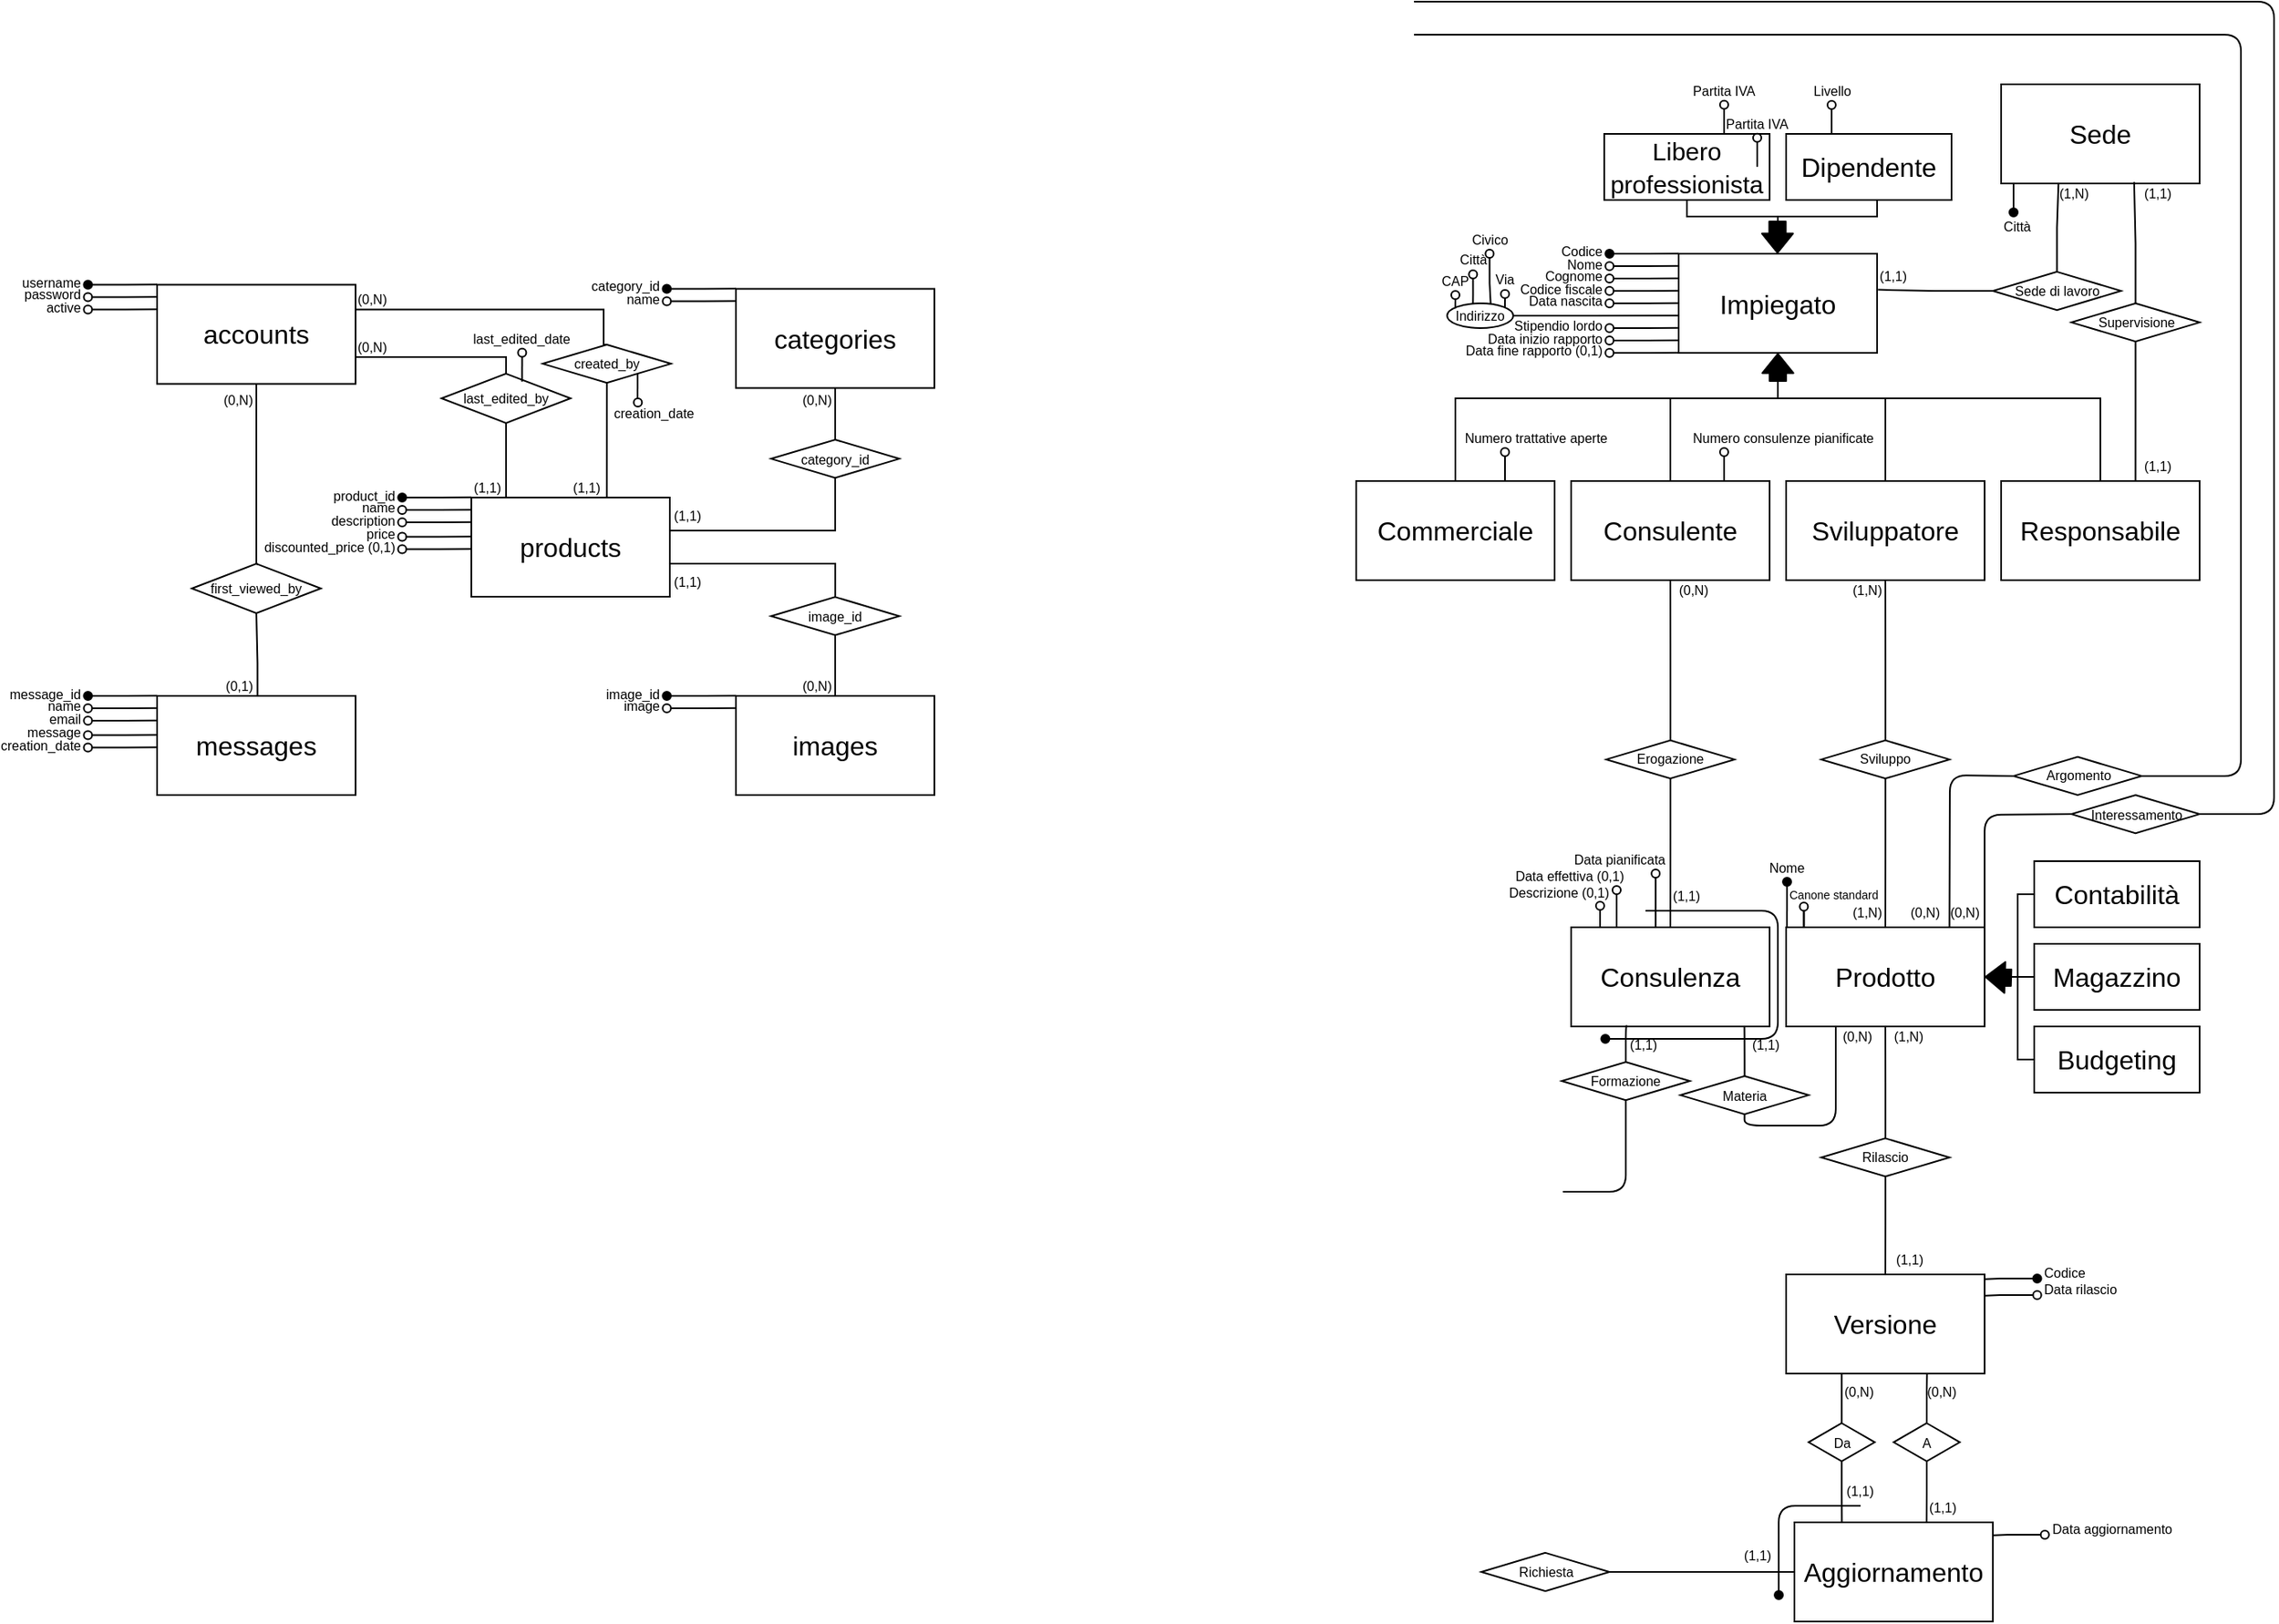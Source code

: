 <mxfile version="20.8.16" type="device"><diagram id="R2lEEEUBdFMjLlhIrx00" name="Page-1"><mxGraphModel dx="819" dy="455" grid="1" gridSize="10" guides="1" tooltips="1" connect="1" arrows="1" fold="1" page="1" pageScale="1" pageWidth="3300" pageHeight="4681" math="0" shadow="0" extFonts="Permanent Marker^https://fonts.googleapis.com/css?family=Permanent+Marker"><root><mxCell id="0"/><mxCell id="1" parent="0"/><mxCell id="oi-J7NC_e-j-eJ_lcssu-4" value="Prodotto" style="rounded=0;whiteSpace=wrap;html=1;fontSize=16;strokeWidth=1;fontStyle=0;fontFamily=Arial;" parent="1" vertex="1"><mxGeometry x="1345" y="590" width="120" height="60" as="geometry"/></mxCell><mxCell id="b5X4EiwwMwYe8SFA5KDC-91" style="edgeStyle=orthogonalEdgeStyle;rounded=0;orthogonalLoop=1;jettySize=auto;html=1;fontFamily=Arial;fontSize=8;endArrow=none;endFill=0;strokeWidth=1;fillColor=#000000;" parent="1" source="oi-J7NC_e-j-eJ_lcssu-5" edge="1"><mxGeometry relative="1" as="geometry"><mxPoint x="1340" y="240" as="targetPoint"/><Array as="points"><mxPoint x="1145" y="270"/><mxPoint x="1340" y="270"/></Array></mxGeometry></mxCell><mxCell id="oi-J7NC_e-j-eJ_lcssu-5" value="&lt;font style=&quot;font-size: 16px&quot;&gt;Commerciale&lt;/font&gt;" style="rounded=0;whiteSpace=wrap;html=1;fontSize=16;strokeWidth=1;fontStyle=0;fontFamily=Arial;" parent="1" vertex="1"><mxGeometry x="1085" y="320" width="120" height="60" as="geometry"/></mxCell><mxCell id="b5X4EiwwMwYe8SFA5KDC-92" style="edgeStyle=orthogonalEdgeStyle;rounded=0;orthogonalLoop=1;jettySize=auto;html=1;entryX=0.5;entryY=1;entryDx=0;entryDy=0;fontFamily=Arial;fontSize=8;endArrow=none;endFill=0;strokeWidth=1;fillColor=#000000;" parent="1" source="oi-J7NC_e-j-eJ_lcssu-6" target="oi-J7NC_e-j-eJ_lcssu-9" edge="1"><mxGeometry relative="1" as="geometry"><Array as="points"><mxPoint x="1275" y="270"/><mxPoint x="1340" y="270"/></Array></mxGeometry></mxCell><mxCell id="oi-J7NC_e-j-eJ_lcssu-6" value="&lt;font style=&quot;font-size: 16px&quot;&gt;Consulente&lt;/font&gt;" style="rounded=0;whiteSpace=wrap;html=1;fontSize=16;strokeWidth=1;fontStyle=0;fontFamily=Arial;" parent="1" vertex="1"><mxGeometry x="1215" y="320" width="120" height="60" as="geometry"/></mxCell><mxCell id="b5X4EiwwMwYe8SFA5KDC-93" style="edgeStyle=orthogonalEdgeStyle;rounded=0;orthogonalLoop=1;jettySize=auto;html=1;entryX=0.5;entryY=1;entryDx=0;entryDy=0;fontFamily=Arial;fontSize=8;endArrow=none;endFill=0;strokeWidth=1;fillColor=#000000;" parent="1" source="oi-J7NC_e-j-eJ_lcssu-7" target="oi-J7NC_e-j-eJ_lcssu-9" edge="1"><mxGeometry relative="1" as="geometry"><Array as="points"><mxPoint x="1405" y="270"/><mxPoint x="1340" y="270"/></Array></mxGeometry></mxCell><mxCell id="oi-J7NC_e-j-eJ_lcssu-7" value="&lt;font style=&quot;font-size: 16px&quot;&gt;Sviluppatore&lt;/font&gt;" style="rounded=0;whiteSpace=wrap;html=1;fontSize=16;strokeWidth=1;fontStyle=0;fontFamily=Arial;" parent="1" vertex="1"><mxGeometry x="1345" y="320" width="120" height="60" as="geometry"/></mxCell><mxCell id="b5X4EiwwMwYe8SFA5KDC-94" style="edgeStyle=orthogonalEdgeStyle;rounded=0;orthogonalLoop=1;jettySize=auto;html=1;entryX=0.5;entryY=1;entryDx=0;entryDy=0;fontFamily=Arial;fontSize=8;endArrow=none;endFill=0;strokeWidth=1;fillColor=#000000;" parent="1" source="oi-J7NC_e-j-eJ_lcssu-8" target="oi-J7NC_e-j-eJ_lcssu-9" edge="1"><mxGeometry relative="1" as="geometry"><Array as="points"><mxPoint x="1535" y="270"/><mxPoint x="1340" y="270"/></Array></mxGeometry></mxCell><mxCell id="oi-J7NC_e-j-eJ_lcssu-8" value="&lt;font style=&quot;font-size: 16px&quot;&gt;Responsabile&lt;/font&gt;" style="rounded=0;whiteSpace=wrap;html=1;fontSize=16;strokeWidth=1;fontStyle=0;fontFamily=Arial;" parent="1" vertex="1"><mxGeometry x="1475" y="320" width="120" height="60" as="geometry"/></mxCell><mxCell id="oi-J7NC_e-j-eJ_lcssu-9" value="Impiegato" style="rounded=0;whiteSpace=wrap;html=1;fontSize=16;strokeWidth=1;fontStyle=0;fontFamily=Arial;" parent="1" vertex="1"><mxGeometry x="1280" y="182.5" width="120" height="60" as="geometry"/></mxCell><mxCell id="b5X4EiwwMwYe8SFA5KDC-89" style="edgeStyle=orthogonalEdgeStyle;rounded=0;orthogonalLoop=1;jettySize=auto;html=1;exitX=0.5;exitY=1;exitDx=0;exitDy=0;fontFamily=Arial;fontSize=8;endArrow=none;endFill=0;strokeWidth=1;fillColor=#000000;" parent="1" source="oi-J7NC_e-j-eJ_lcssu-10" edge="1"><mxGeometry relative="1" as="geometry"><mxPoint x="1340" y="180" as="targetPoint"/><Array as="points"><mxPoint x="1285" y="160"/></Array></mxGeometry></mxCell><mxCell id="oi-J7NC_e-j-eJ_lcssu-10" value="&lt;font style=&quot;font-size: 15px&quot;&gt;Libero &lt;br&gt;professionista&lt;/font&gt;" style="rounded=0;whiteSpace=wrap;html=1;fontSize=16;strokeWidth=1;fontStyle=0;fontFamily=Arial;" parent="1" vertex="1"><mxGeometry x="1235" y="110" width="100" height="40" as="geometry"/></mxCell><mxCell id="oi-J7NC_e-j-eJ_lcssu-11" value="Sede" style="rounded=0;whiteSpace=wrap;html=1;fontSize=16;strokeWidth=1;fontStyle=0;fontFamily=Arial;" parent="1" vertex="1"><mxGeometry x="1475" y="80" width="120" height="60" as="geometry"/></mxCell><mxCell id="oi-J7NC_e-j-eJ_lcssu-12" value="Versione" style="rounded=0;whiteSpace=wrap;html=1;fontSize=16;strokeWidth=1;fontStyle=0;fontFamily=Arial;" parent="1" vertex="1"><mxGeometry x="1345" y="800" width="120" height="60" as="geometry"/></mxCell><mxCell id="oi-J7NC_e-j-eJ_lcssu-13" value="Aggiornamento" style="rounded=0;whiteSpace=wrap;html=1;fontSize=16;strokeWidth=1;fontStyle=0;fontFamily=Arial;" parent="1" vertex="1"><mxGeometry x="1350" y="950" width="120" height="60" as="geometry"/></mxCell><mxCell id="b5X4EiwwMwYe8SFA5KDC-90" style="edgeStyle=orthogonalEdgeStyle;rounded=0;orthogonalLoop=1;jettySize=auto;html=1;fontFamily=Arial;fontSize=8;endArrow=none;endFill=0;strokeWidth=1;fillColor=#000000;" parent="1" source="oi-J7NC_e-j-eJ_lcssu-19" edge="1"><mxGeometry relative="1" as="geometry"><mxPoint x="1340" y="160" as="targetPoint"/><Array as="points"><mxPoint x="1400" y="160"/></Array></mxGeometry></mxCell><mxCell id="oi-J7NC_e-j-eJ_lcssu-19" value="Dipendente" style="rounded=0;whiteSpace=wrap;html=1;fontSize=16;strokeWidth=1;fontStyle=0;fontFamily=Arial;" parent="1" vertex="1"><mxGeometry x="1345" y="110" width="100" height="40" as="geometry"/></mxCell><mxCell id="_fapoDE7ZvtlARoi-Pqi-3" value="Consulenza" style="rounded=0;whiteSpace=wrap;html=1;fontSize=16;strokeWidth=1;fontStyle=0;fontFamily=Arial;" parent="1" vertex="1"><mxGeometry x="1215" y="590" width="120" height="60" as="geometry"/></mxCell><mxCell id="b5X4EiwwMwYe8SFA5KDC-152" style="edgeStyle=orthogonalEdgeStyle;rounded=0;orthogonalLoop=1;jettySize=auto;html=1;fontFamily=Arial;fontSize=8;endArrow=none;endFill=0;strokeWidth=1;fillColor=#000000;" parent="1" source="_fapoDE7ZvtlARoi-Pqi-4" target="oi-J7NC_e-j-eJ_lcssu-4" edge="1"><mxGeometry relative="1" as="geometry"><Array as="points"><mxPoint x="1485" y="570"/><mxPoint x="1485" y="620"/></Array></mxGeometry></mxCell><mxCell id="_fapoDE7ZvtlARoi-Pqi-4" value="Contabilità" style="rounded=0;html=1;fontSize=16;labelBorderColor=none;whiteSpace=wrap;spacing=1;glass=0;strokeWidth=1;fontStyle=0;fontFamily=Arial;" parent="1" vertex="1"><mxGeometry x="1495" y="550" width="100" height="40" as="geometry"/></mxCell><mxCell id="b5X4EiwwMwYe8SFA5KDC-153" style="edgeStyle=orthogonalEdgeStyle;rounded=0;orthogonalLoop=1;jettySize=auto;html=1;entryX=1;entryY=0.5;entryDx=0;entryDy=0;fontFamily=Arial;fontSize=8;endArrow=none;endFill=0;strokeWidth=1;fillColor=#000000;" parent="1" source="_fapoDE7ZvtlARoi-Pqi-5" target="oi-J7NC_e-j-eJ_lcssu-4" edge="1"><mxGeometry relative="1" as="geometry"/></mxCell><mxCell id="_fapoDE7ZvtlARoi-Pqi-5" value="Magazzino" style="rounded=0;whiteSpace=wrap;html=1;fontSize=16;strokeWidth=1;fontStyle=0;fontFamily=Arial;" parent="1" vertex="1"><mxGeometry x="1495" y="600" width="100" height="40" as="geometry"/></mxCell><mxCell id="b5X4EiwwMwYe8SFA5KDC-154" style="edgeStyle=orthogonalEdgeStyle;rounded=0;orthogonalLoop=1;jettySize=auto;html=1;entryX=1;entryY=0.5;entryDx=0;entryDy=0;fontFamily=Arial;fontSize=8;endArrow=none;endFill=0;strokeWidth=1;fillColor=#000000;" parent="1" source="_fapoDE7ZvtlARoi-Pqi-6" target="oi-J7NC_e-j-eJ_lcssu-4" edge="1"><mxGeometry relative="1" as="geometry"><Array as="points"><mxPoint x="1485" y="670"/><mxPoint x="1485" y="620"/></Array></mxGeometry></mxCell><mxCell id="_fapoDE7ZvtlARoi-Pqi-6" value="Budgeting" style="rounded=0;whiteSpace=wrap;html=1;fontSize=16;strokeWidth=1;fontStyle=0;fontFamily=Arial;" parent="1" vertex="1"><mxGeometry x="1495" y="650" width="100" height="40" as="geometry"/></mxCell><mxCell id="b5X4EiwwMwYe8SFA5KDC-35" value="&lt;font style=&quot;font-size: 8px&quot;&gt;Codice&lt;/font&gt;" style="text;html=1;strokeColor=none;fillColor=none;align=right;verticalAlign=middle;whiteSpace=wrap;rounded=0;fontFamily=Arial;" parent="1" vertex="1"><mxGeometry x="1205.68" y="175" width="30" height="10" as="geometry"/></mxCell><mxCell id="b5X4EiwwMwYe8SFA5KDC-36" style="edgeStyle=orthogonalEdgeStyle;rounded=0;orthogonalLoop=1;jettySize=auto;html=1;entryX=-0.004;entryY=0.03;entryDx=0;entryDy=0;entryPerimeter=0;fontFamily=Arial;endArrow=none;endFill=0;strokeWidth=1;" parent="1" source="b5X4EiwwMwYe8SFA5KDC-37" edge="1"><mxGeometry relative="1" as="geometry"><mxPoint x="1280" y="182.4" as="targetPoint"/></mxGeometry></mxCell><mxCell id="b5X4EiwwMwYe8SFA5KDC-37" value="" style="ellipse;whiteSpace=wrap;html=1;aspect=fixed;fontFamily=Arial;strokeWidth=1;fillColor=#000000;" parent="1" vertex="1"><mxGeometry x="1235.68" y="180" width="5" height="5" as="geometry"/></mxCell><mxCell id="b5X4EiwwMwYe8SFA5KDC-41" value="&lt;span style=&quot;font-size: 8px&quot;&gt;Nome&lt;/span&gt;" style="text;html=1;strokeColor=none;fillColor=none;align=right;verticalAlign=middle;whiteSpace=wrap;rounded=0;fontFamily=Arial;" parent="1" vertex="1"><mxGeometry x="1205.68" y="182.5" width="30" height="10" as="geometry"/></mxCell><mxCell id="b5X4EiwwMwYe8SFA5KDC-42" style="edgeStyle=orthogonalEdgeStyle;rounded=0;orthogonalLoop=1;jettySize=auto;html=1;entryX=-0.004;entryY=0.03;entryDx=0;entryDy=0;entryPerimeter=0;fontFamily=Arial;endArrow=none;endFill=0;strokeWidth=1;" parent="1" source="b5X4EiwwMwYe8SFA5KDC-43" edge="1"><mxGeometry relative="1" as="geometry"><mxPoint x="1280" y="189.9" as="targetPoint"/></mxGeometry></mxCell><mxCell id="b5X4EiwwMwYe8SFA5KDC-43" value="" style="ellipse;whiteSpace=wrap;html=1;aspect=fixed;fontFamily=Arial;strokeWidth=1;fillColor=#FFFFFF;" parent="1" vertex="1"><mxGeometry x="1235.68" y="187.5" width="5" height="5" as="geometry"/></mxCell><mxCell id="b5X4EiwwMwYe8SFA5KDC-44" value="&lt;font style=&quot;font-size: 8px&quot;&gt;Cognome&lt;/font&gt;" style="text;html=1;strokeColor=none;fillColor=none;align=right;verticalAlign=middle;whiteSpace=wrap;rounded=0;fontFamily=Arial;" parent="1" vertex="1"><mxGeometry x="1200" y="190" width="35.68" height="10" as="geometry"/></mxCell><mxCell id="b5X4EiwwMwYe8SFA5KDC-45" style="edgeStyle=orthogonalEdgeStyle;rounded=0;orthogonalLoop=1;jettySize=auto;html=1;entryX=-0.004;entryY=0.03;entryDx=0;entryDy=0;entryPerimeter=0;fontFamily=Arial;endArrow=none;endFill=0;strokeWidth=1;" parent="1" source="b5X4EiwwMwYe8SFA5KDC-46" edge="1"><mxGeometry relative="1" as="geometry"><mxPoint x="1280" y="197.4" as="targetPoint"/></mxGeometry></mxCell><mxCell id="b5X4EiwwMwYe8SFA5KDC-46" value="" style="ellipse;whiteSpace=wrap;html=1;aspect=fixed;fontFamily=Arial;strokeWidth=1;fillColor=#FFFFFF;" parent="1" vertex="1"><mxGeometry x="1235.68" y="195" width="5" height="5" as="geometry"/></mxCell><mxCell id="b5X4EiwwMwYe8SFA5KDC-47" value="&lt;font style=&quot;font-size: 8px&quot;&gt;Codice fiscale&lt;/font&gt;" style="text;html=1;strokeColor=none;fillColor=none;align=right;verticalAlign=middle;whiteSpace=wrap;rounded=0;fontFamily=Arial;" parent="1" vertex="1"><mxGeometry x="1180" y="197.5" width="55.68" height="10" as="geometry"/></mxCell><mxCell id="b5X4EiwwMwYe8SFA5KDC-48" style="edgeStyle=orthogonalEdgeStyle;rounded=0;orthogonalLoop=1;jettySize=auto;html=1;entryX=-0.004;entryY=0.03;entryDx=0;entryDy=0;entryPerimeter=0;fontFamily=Arial;endArrow=none;endFill=0;strokeWidth=1;" parent="1" source="b5X4EiwwMwYe8SFA5KDC-49" edge="1"><mxGeometry relative="1" as="geometry"><mxPoint x="1280" y="204.9" as="targetPoint"/></mxGeometry></mxCell><mxCell id="b5X4EiwwMwYe8SFA5KDC-49" value="" style="ellipse;whiteSpace=wrap;html=1;aspect=fixed;fontFamily=Arial;strokeWidth=1;fillColor=#FFFFFF;" parent="1" vertex="1"><mxGeometry x="1235.68" y="202.5" width="5" height="5" as="geometry"/></mxCell><mxCell id="b5X4EiwwMwYe8SFA5KDC-50" value="&lt;font style=&quot;font-size: 8px&quot;&gt;Data nascita&lt;/font&gt;" style="text;html=1;strokeColor=none;fillColor=none;align=right;verticalAlign=middle;whiteSpace=wrap;rounded=0;fontFamily=Arial;" parent="1" vertex="1"><mxGeometry x="1180" y="205" width="55.68" height="10" as="geometry"/></mxCell><mxCell id="b5X4EiwwMwYe8SFA5KDC-51" style="edgeStyle=orthogonalEdgeStyle;rounded=0;orthogonalLoop=1;jettySize=auto;html=1;entryX=-0.004;entryY=0.03;entryDx=0;entryDy=0;entryPerimeter=0;fontFamily=Arial;endArrow=none;endFill=0;strokeWidth=1;" parent="1" source="b5X4EiwwMwYe8SFA5KDC-52" edge="1"><mxGeometry relative="1" as="geometry"><mxPoint x="1280" y="212.4" as="targetPoint"/></mxGeometry></mxCell><mxCell id="b5X4EiwwMwYe8SFA5KDC-52" value="" style="ellipse;whiteSpace=wrap;html=1;aspect=fixed;fontFamily=Arial;strokeWidth=1;fillColor=#FFFFFF;" parent="1" vertex="1"><mxGeometry x="1235.68" y="210" width="5" height="5" as="geometry"/></mxCell><mxCell id="b5X4EiwwMwYe8SFA5KDC-54" style="edgeStyle=orthogonalEdgeStyle;rounded=0;orthogonalLoop=1;jettySize=auto;html=1;entryX=-0.004;entryY=0.03;entryDx=0;entryDy=0;entryPerimeter=0;fontFamily=Arial;endArrow=none;endFill=0;strokeWidth=1;exitX=1;exitY=0.5;exitDx=0;exitDy=0;" parent="1" source="b5X4EiwwMwYe8SFA5KDC-66" edge="1"><mxGeometry relative="1" as="geometry"><mxPoint x="1280" y="219.9" as="targetPoint"/><mxPoint x="1172.5" y="220" as="sourcePoint"/><Array as="points"><mxPoint x="1226" y="220.5"/></Array></mxGeometry></mxCell><mxCell id="b5X4EiwwMwYe8SFA5KDC-56" value="&lt;font style=&quot;font-size: 8px&quot;&gt;Stipendio lordo&lt;/font&gt;" style="text;html=1;strokeColor=none;fillColor=none;align=right;verticalAlign=middle;whiteSpace=wrap;rounded=0;fontFamily=Arial;" parent="1" vertex="1"><mxGeometry x="1180" y="220" width="55.68" height="10" as="geometry"/></mxCell><mxCell id="b5X4EiwwMwYe8SFA5KDC-57" style="edgeStyle=orthogonalEdgeStyle;rounded=0;orthogonalLoop=1;jettySize=auto;html=1;entryX=-0.004;entryY=0.03;entryDx=0;entryDy=0;entryPerimeter=0;fontFamily=Arial;endArrow=none;endFill=0;strokeWidth=1;" parent="1" source="b5X4EiwwMwYe8SFA5KDC-58" edge="1"><mxGeometry relative="1" as="geometry"><mxPoint x="1280" y="227.4" as="targetPoint"/></mxGeometry></mxCell><mxCell id="b5X4EiwwMwYe8SFA5KDC-58" value="" style="ellipse;whiteSpace=wrap;html=1;aspect=fixed;fontFamily=Arial;strokeWidth=1;fillColor=#FFFFFF;" parent="1" vertex="1"><mxGeometry x="1235.68" y="225" width="5" height="5" as="geometry"/></mxCell><mxCell id="b5X4EiwwMwYe8SFA5KDC-59" value="&lt;font style=&quot;font-size: 8px&quot;&gt;Data inizio rapporto&lt;/font&gt;" style="text;html=1;strokeColor=none;fillColor=none;align=right;verticalAlign=middle;whiteSpace=wrap;rounded=0;fontFamily=Arial;" parent="1" vertex="1"><mxGeometry x="1160.68" y="227.5" width="75" height="10" as="geometry"/></mxCell><mxCell id="b5X4EiwwMwYe8SFA5KDC-60" style="edgeStyle=orthogonalEdgeStyle;rounded=0;orthogonalLoop=1;jettySize=auto;html=1;entryX=-0.004;entryY=0.03;entryDx=0;entryDy=0;entryPerimeter=0;fontFamily=Arial;endArrow=none;endFill=0;strokeWidth=1;" parent="1" source="b5X4EiwwMwYe8SFA5KDC-61" edge="1"><mxGeometry relative="1" as="geometry"><mxPoint x="1280" y="234.9" as="targetPoint"/></mxGeometry></mxCell><mxCell id="b5X4EiwwMwYe8SFA5KDC-61" value="" style="ellipse;whiteSpace=wrap;html=1;aspect=fixed;fontFamily=Arial;strokeWidth=1;fillColor=#FFFFFF;" parent="1" vertex="1"><mxGeometry x="1235.68" y="232.5" width="5" height="5" as="geometry"/></mxCell><mxCell id="b5X4EiwwMwYe8SFA5KDC-62" value="&lt;font style=&quot;font-size: 8px&quot;&gt;Data fine rapporto (0,1)&lt;/font&gt;" style="text;html=1;strokeColor=none;fillColor=none;align=right;verticalAlign=middle;whiteSpace=wrap;rounded=0;fontFamily=Arial;" parent="1" vertex="1"><mxGeometry x="1150" y="237.5" width="85.68" height="5" as="geometry"/></mxCell><mxCell id="b5X4EiwwMwYe8SFA5KDC-63" style="edgeStyle=orthogonalEdgeStyle;rounded=0;orthogonalLoop=1;jettySize=auto;html=1;entryX=-0.004;entryY=0.03;entryDx=0;entryDy=0;entryPerimeter=0;fontFamily=Arial;endArrow=none;endFill=0;strokeWidth=1;" parent="1" source="b5X4EiwwMwYe8SFA5KDC-64" edge="1"><mxGeometry relative="1" as="geometry"><mxPoint x="1280" y="242.4" as="targetPoint"/></mxGeometry></mxCell><mxCell id="b5X4EiwwMwYe8SFA5KDC-64" value="" style="ellipse;whiteSpace=wrap;html=1;aspect=fixed;fontFamily=Arial;strokeWidth=1;fillColor=#FFFFFF;" parent="1" vertex="1"><mxGeometry x="1235.68" y="240" width="5" height="5" as="geometry"/></mxCell><mxCell id="b5X4EiwwMwYe8SFA5KDC-66" value="Indirizzo" style="ellipse;whiteSpace=wrap;html=1;fontFamily=Arial;strokeWidth=1;fillColor=none;align=center;fontSize=8;" parent="1" vertex="1"><mxGeometry x="1140" y="212.5" width="40" height="15" as="geometry"/></mxCell><mxCell id="b5X4EiwwMwYe8SFA5KDC-67" value="&lt;font style=&quot;font-size: 8px&quot;&gt;Via&lt;/font&gt;" style="text;html=1;strokeColor=none;fillColor=none;align=center;verticalAlign=middle;whiteSpace=wrap;rounded=0;fontFamily=Arial;" parent="1" vertex="1"><mxGeometry x="1170" y="194.4" width="10" height="5" as="geometry"/></mxCell><mxCell id="b5X4EiwwMwYe8SFA5KDC-68" style="edgeStyle=orthogonalEdgeStyle;rounded=0;orthogonalLoop=1;jettySize=auto;html=1;entryX=0.749;entryY=0.04;entryDx=0;entryDy=0;fontFamily=Arial;endArrow=none;endFill=0;strokeWidth=1;exitX=0.5;exitY=1;exitDx=0;exitDy=0;entryPerimeter=0;" parent="1" source="b5X4EiwwMwYe8SFA5KDC-69" edge="1"><mxGeometry relative="1" as="geometry"><mxPoint x="1174.96" y="215.0" as="targetPoint"/><Array as="points"><mxPoint x="1175" y="209.4"/><mxPoint x="1175" y="209.4"/></Array></mxGeometry></mxCell><mxCell id="b5X4EiwwMwYe8SFA5KDC-69" value="" style="ellipse;whiteSpace=wrap;html=1;aspect=fixed;fontFamily=Arial;strokeWidth=1;fillColor=#FFFFFF;" parent="1" vertex="1"><mxGeometry x="1172.5" y="204.4" width="5" height="5" as="geometry"/></mxCell><mxCell id="b5X4EiwwMwYe8SFA5KDC-73" value="&lt;font style=&quot;font-size: 8px&quot;&gt;CAP&lt;/font&gt;" style="text;html=1;strokeColor=none;fillColor=none;align=center;verticalAlign=middle;whiteSpace=wrap;rounded=0;fontFamily=Arial;" parent="1" vertex="1"><mxGeometry x="1140" y="195" width="10" height="5" as="geometry"/></mxCell><mxCell id="b5X4EiwwMwYe8SFA5KDC-74" style="edgeStyle=orthogonalEdgeStyle;rounded=0;orthogonalLoop=1;jettySize=auto;html=1;entryX=0.749;entryY=0.04;entryDx=0;entryDy=0;fontFamily=Arial;endArrow=none;endFill=0;strokeWidth=1;exitX=0.5;exitY=1;exitDx=0;exitDy=0;entryPerimeter=0;" parent="1" source="b5X4EiwwMwYe8SFA5KDC-75" edge="1"><mxGeometry relative="1" as="geometry"><mxPoint x="1144.96" y="215.6" as="targetPoint"/><Array as="points"><mxPoint x="1145" y="210"/><mxPoint x="1145" y="210"/></Array></mxGeometry></mxCell><mxCell id="b5X4EiwwMwYe8SFA5KDC-75" value="" style="ellipse;whiteSpace=wrap;html=1;aspect=fixed;fontFamily=Arial;strokeWidth=1;fillColor=#FFFFFF;" parent="1" vertex="1"><mxGeometry x="1142.5" y="205" width="5" height="5" as="geometry"/></mxCell><mxCell id="b5X4EiwwMwYe8SFA5KDC-76" value="&lt;font style=&quot;font-size: 8px&quot;&gt;Città&lt;/font&gt;" style="text;html=1;strokeColor=none;fillColor=none;align=center;verticalAlign=middle;whiteSpace=wrap;rounded=0;fontFamily=Arial;" parent="1" vertex="1"><mxGeometry x="1150.68" y="182.5" width="10" height="5" as="geometry"/></mxCell><mxCell id="b5X4EiwwMwYe8SFA5KDC-77" style="edgeStyle=orthogonalEdgeStyle;rounded=0;orthogonalLoop=1;jettySize=auto;html=1;entryX=0.749;entryY=0.04;entryDx=0;entryDy=0;fontFamily=Arial;endArrow=none;endFill=0;strokeWidth=1;exitX=0.5;exitY=1;exitDx=0;exitDy=0;entryPerimeter=0;" parent="1" source="b5X4EiwwMwYe8SFA5KDC-78" edge="1"><mxGeometry relative="1" as="geometry"><mxPoint x="1155.64" y="212.5" as="targetPoint"/><Array as="points"><mxPoint x="1155.68" y="206.9"/><mxPoint x="1155.68" y="206.9"/></Array></mxGeometry></mxCell><mxCell id="b5X4EiwwMwYe8SFA5KDC-78" value="" style="ellipse;whiteSpace=wrap;html=1;aspect=fixed;fontFamily=Arial;strokeWidth=1;fillColor=#FFFFFF;" parent="1" vertex="1"><mxGeometry x="1153.18" y="192.5" width="5" height="5" as="geometry"/></mxCell><mxCell id="b5X4EiwwMwYe8SFA5KDC-79" value="&lt;font style=&quot;font-size: 8px&quot;&gt;Civico&lt;/font&gt;" style="text;html=1;strokeColor=none;fillColor=none;align=center;verticalAlign=middle;whiteSpace=wrap;rounded=0;fontFamily=Arial;" parent="1" vertex="1"><mxGeometry x="1160.68" y="170" width="10" height="5" as="geometry"/></mxCell><mxCell id="b5X4EiwwMwYe8SFA5KDC-80" style="edgeStyle=orthogonalEdgeStyle;rounded=0;orthogonalLoop=1;jettySize=auto;html=1;entryX=0.749;entryY=0.04;entryDx=0;entryDy=0;fontFamily=Arial;endArrow=none;endFill=0;strokeWidth=1;exitX=0.5;exitY=1;exitDx=0;exitDy=0;entryPerimeter=0;" parent="1" source="b5X4EiwwMwYe8SFA5KDC-81" edge="1"><mxGeometry relative="1" as="geometry"><mxPoint x="1166.32" y="212.5" as="targetPoint"/><Array as="points"><mxPoint x="1166.18" y="200.5"/></Array></mxGeometry></mxCell><mxCell id="b5X4EiwwMwYe8SFA5KDC-81" value="" style="ellipse;whiteSpace=wrap;html=1;aspect=fixed;fontFamily=Arial;strokeWidth=1;fillColor=#FFFFFF;" parent="1" vertex="1"><mxGeometry x="1163.18" y="180" width="5" height="5" as="geometry"/></mxCell><mxCell id="b5X4EiwwMwYe8SFA5KDC-86" value="" style="shape=flexArrow;endArrow=classic;html=1;fontFamily=Arial;fontSize=8;strokeWidth=1;endWidth=7.785;endSize=3.58;fillColor=#000000;" parent="1" edge="1"><mxGeometry width="50" height="50" relative="1" as="geometry"><mxPoint x="1339.77" y="162.5" as="sourcePoint"/><mxPoint x="1339.77" y="182.5" as="targetPoint"/></mxGeometry></mxCell><mxCell id="b5X4EiwwMwYe8SFA5KDC-88" value="" style="shape=flexArrow;endArrow=classic;html=1;fontFamily=Arial;fontSize=8;strokeWidth=1;endWidth=7.785;endSize=3.58;fillColor=#000000;entryX=0.5;entryY=1;entryDx=0;entryDy=0;" parent="1" target="oi-J7NC_e-j-eJ_lcssu-9" edge="1"><mxGeometry width="50" height="50" relative="1" as="geometry"><mxPoint x="1340" y="260" as="sourcePoint"/><mxPoint x="1334.52" y="280" as="targetPoint"/></mxGeometry></mxCell><mxCell id="b5X4EiwwMwYe8SFA5KDC-95" value="&lt;font style=&quot;font-size: 8px&quot;&gt;Numero trattative aperte&lt;/font&gt;" style="text;html=1;strokeColor=none;fillColor=none;align=right;verticalAlign=middle;whiteSpace=wrap;rounded=0;fontFamily=Arial;" parent="1" vertex="1"><mxGeometry x="1147.5" y="290" width="90.68" height="5" as="geometry"/></mxCell><mxCell id="b5X4EiwwMwYe8SFA5KDC-96" style="edgeStyle=orthogonalEdgeStyle;rounded=0;orthogonalLoop=1;jettySize=auto;html=1;fontFamily=Arial;endArrow=none;endFill=0;strokeWidth=1;" parent="1" source="b5X4EiwwMwYe8SFA5KDC-97" edge="1"><mxGeometry relative="1" as="geometry"><mxPoint x="1175" y="320" as="targetPoint"/><Array as="points"><mxPoint x="1175" y="305"/><mxPoint x="1175" y="305"/></Array></mxGeometry></mxCell><mxCell id="b5X4EiwwMwYe8SFA5KDC-97" value="" style="ellipse;whiteSpace=wrap;html=1;aspect=fixed;fontFamily=Arial;strokeWidth=1;fillColor=#FFFFFF;" parent="1" vertex="1"><mxGeometry x="1172.5" y="300" width="5" height="5" as="geometry"/></mxCell><mxCell id="b5X4EiwwMwYe8SFA5KDC-98" value="&lt;font style=&quot;font-size: 8px&quot;&gt;Numero consulenze pianificate&lt;/font&gt;" style="text;html=1;strokeColor=none;fillColor=none;align=right;verticalAlign=middle;whiteSpace=wrap;rounded=0;fontFamily=Arial;" parent="1" vertex="1"><mxGeometry x="1280" y="290" width="120" height="5" as="geometry"/></mxCell><mxCell id="b5X4EiwwMwYe8SFA5KDC-99" style="edgeStyle=orthogonalEdgeStyle;rounded=0;orthogonalLoop=1;jettySize=auto;html=1;fontFamily=Arial;endArrow=none;endFill=0;strokeWidth=1;" parent="1" source="b5X4EiwwMwYe8SFA5KDC-100" edge="1"><mxGeometry relative="1" as="geometry"><mxPoint x="1307.5" y="320" as="targetPoint"/><Array as="points"><mxPoint x="1307.5" y="305"/><mxPoint x="1307.5" y="305"/></Array></mxGeometry></mxCell><mxCell id="b5X4EiwwMwYe8SFA5KDC-100" value="" style="ellipse;whiteSpace=wrap;html=1;aspect=fixed;fontFamily=Arial;strokeWidth=1;fillColor=#FFFFFF;" parent="1" vertex="1"><mxGeometry x="1305" y="300" width="5" height="5" as="geometry"/></mxCell><mxCell id="b5X4EiwwMwYe8SFA5KDC-101" value="&lt;span style=&quot;font-size: 8px&quot;&gt;Livello&lt;/span&gt;" style="text;html=1;strokeColor=none;fillColor=none;align=center;verticalAlign=middle;whiteSpace=wrap;rounded=0;fontFamily=Arial;" parent="1" vertex="1"><mxGeometry x="1358.58" y="80" width="27.84" height="5" as="geometry"/></mxCell><mxCell id="b5X4EiwwMwYe8SFA5KDC-105" style="edgeStyle=orthogonalEdgeStyle;rounded=0;orthogonalLoop=1;jettySize=auto;html=1;entryX=0.275;entryY=0.002;entryDx=0;entryDy=0;entryPerimeter=0;fontFamily=Arial;fontSize=8;endArrow=none;endFill=0;strokeWidth=1;fillColor=#000000;" parent="1" source="b5X4EiwwMwYe8SFA5KDC-103" target="oi-J7NC_e-j-eJ_lcssu-19" edge="1"><mxGeometry relative="1" as="geometry"><Array as="points"><mxPoint x="1373" y="110"/><mxPoint x="1373" y="110"/></Array></mxGeometry></mxCell><mxCell id="b5X4EiwwMwYe8SFA5KDC-103" value="" style="ellipse;whiteSpace=wrap;html=1;aspect=fixed;fontFamily=Arial;strokeWidth=1;fillColor=#FFFFFF;" parent="1" vertex="1"><mxGeometry x="1370" y="90" width="5" height="5" as="geometry"/></mxCell><mxCell id="b5X4EiwwMwYe8SFA5KDC-108" value="&lt;span style=&quot;font-size: 8px&quot;&gt;Partita IVA&lt;/span&gt;" style="text;html=1;strokeColor=none;fillColor=none;align=center;verticalAlign=middle;whiteSpace=wrap;rounded=0;fontFamily=Arial;" parent="1" vertex="1"><mxGeometry x="1286.79" y="80" width="41.42" height="5" as="geometry"/></mxCell><mxCell id="b5X4EiwwMwYe8SFA5KDC-109" style="edgeStyle=orthogonalEdgeStyle;rounded=0;orthogonalLoop=1;jettySize=auto;html=1;entryX=0.275;entryY=0.002;entryDx=0;entryDy=0;entryPerimeter=0;fontFamily=Arial;fontSize=8;endArrow=none;endFill=0;strokeWidth=1;fillColor=#000000;" parent="1" source="b5X4EiwwMwYe8SFA5KDC-110" edge="1"><mxGeometry relative="1" as="geometry"><mxPoint x="1307.5" y="110.0" as="targetPoint"/><Array as="points"><mxPoint x="1308" y="109.92"/><mxPoint x="1308" y="109.92"/></Array></mxGeometry></mxCell><mxCell id="b5X4EiwwMwYe8SFA5KDC-110" value="" style="ellipse;whiteSpace=wrap;html=1;aspect=fixed;fontFamily=Arial;strokeWidth=1;fillColor=#FFFFFF;" parent="1" vertex="1"><mxGeometry x="1305" y="89.92" width="5" height="5" as="geometry"/></mxCell><mxCell id="b5X4EiwwMwYe8SFA5KDC-115" style="edgeStyle=orthogonalEdgeStyle;rounded=0;orthogonalLoop=1;jettySize=auto;html=1;entryX=0.067;entryY=0.994;entryDx=0;entryDy=0;entryPerimeter=0;fontFamily=Arial;fontSize=8;endArrow=none;endFill=0;strokeWidth=1;fillColor=#000000;" parent="1" source="b5X4EiwwMwYe8SFA5KDC-113" target="oi-J7NC_e-j-eJ_lcssu-11" edge="1"><mxGeometry relative="1" as="geometry"><Array as="points"><mxPoint x="1482" y="140"/><mxPoint x="1483" y="140"/></Array></mxGeometry></mxCell><mxCell id="b5X4EiwwMwYe8SFA5KDC-113" value="" style="ellipse;whiteSpace=wrap;html=1;aspect=fixed;fontFamily=Arial;strokeWidth=1;fillColor=#000000;" parent="1" vertex="1"><mxGeometry x="1480" y="155" width="5" height="5" as="geometry"/></mxCell><mxCell id="b5X4EiwwMwYe8SFA5KDC-116" value="&lt;span style=&quot;font-size: 8px&quot;&gt;Città&lt;/span&gt;" style="text;html=1;strokeColor=none;fillColor=none;align=right;verticalAlign=middle;whiteSpace=wrap;rounded=0;fontFamily=Arial;" parent="1" vertex="1"><mxGeometry x="1465" y="160" width="30" height="10" as="geometry"/></mxCell><mxCell id="b5X4EiwwMwYe8SFA5KDC-122" style="edgeStyle=orthogonalEdgeStyle;rounded=0;orthogonalLoop=1;jettySize=auto;html=1;entryX=0.289;entryY=0.995;entryDx=0;entryDy=0;entryPerimeter=0;fontFamily=Arial;fontSize=8;endArrow=none;endFill=0;strokeWidth=1;fillColor=#000000;" parent="1" source="b5X4EiwwMwYe8SFA5KDC-120" target="oi-J7NC_e-j-eJ_lcssu-11" edge="1"><mxGeometry relative="1" as="geometry"/></mxCell><mxCell id="b5X4EiwwMwYe8SFA5KDC-123" style="edgeStyle=orthogonalEdgeStyle;rounded=0;orthogonalLoop=1;jettySize=auto;html=1;entryX=1.005;entryY=0.363;entryDx=0;entryDy=0;entryPerimeter=0;fontFamily=Arial;fontSize=8;endArrow=none;endFill=0;strokeWidth=1;fillColor=#000000;" parent="1" source="b5X4EiwwMwYe8SFA5KDC-120" target="oi-J7NC_e-j-eJ_lcssu-9" edge="1"><mxGeometry relative="1" as="geometry"/></mxCell><mxCell id="b5X4EiwwMwYe8SFA5KDC-120" value="&lt;font style=&quot;font-size: 8px&quot;&gt;Sede di lavoro&lt;/font&gt;" style="shape=rhombus;perimeter=rhombusPerimeter;whiteSpace=wrap;html=1;align=center;fontFamily=Arial;fontSize=8;strokeWidth=1;fillColor=none;" parent="1" vertex="1"><mxGeometry x="1470" y="193.45" width="77.5" height="23.1" as="geometry"/></mxCell><mxCell id="b5X4EiwwMwYe8SFA5KDC-125" style="edgeStyle=orthogonalEdgeStyle;rounded=0;orthogonalLoop=1;jettySize=auto;html=1;entryX=0.677;entryY=0;entryDx=0;entryDy=0;entryPerimeter=0;fontFamily=Arial;fontSize=8;endArrow=none;endFill=0;strokeWidth=1;fillColor=#000000;" parent="1" source="b5X4EiwwMwYe8SFA5KDC-121" target="oi-J7NC_e-j-eJ_lcssu-8" edge="1"><mxGeometry relative="1" as="geometry"/></mxCell><mxCell id="b5X4EiwwMwYe8SFA5KDC-127" style="edgeStyle=orthogonalEdgeStyle;rounded=0;orthogonalLoop=1;jettySize=auto;html=1;entryX=0.67;entryY=0.986;entryDx=0;entryDy=0;entryPerimeter=0;fontFamily=Arial;fontSize=8;endArrow=none;endFill=0;strokeWidth=1;fillColor=#000000;" parent="1" source="b5X4EiwwMwYe8SFA5KDC-121" target="oi-J7NC_e-j-eJ_lcssu-11" edge="1"><mxGeometry relative="1" as="geometry"/></mxCell><mxCell id="b5X4EiwwMwYe8SFA5KDC-121" value="&lt;font style=&quot;font-size: 8px&quot;&gt;Supervisione&lt;/font&gt;" style="shape=rhombus;perimeter=rhombusPerimeter;whiteSpace=wrap;html=1;align=center;fontFamily=Arial;fontSize=8;strokeWidth=1;fillColor=none;" parent="1" vertex="1"><mxGeometry x="1517.5" y="212.5" width="77.5" height="23.1" as="geometry"/></mxCell><mxCell id="b5X4EiwwMwYe8SFA5KDC-128" value="&lt;span style=&quot;font-size: 8px&quot;&gt;(1,1)&lt;/span&gt;" style="text;html=1;strokeColor=none;fillColor=none;align=right;verticalAlign=middle;whiteSpace=wrap;rounded=0;fontFamily=Arial;" parent="1" vertex="1"><mxGeometry x="1400" y="190" width="20" height="10" as="geometry"/></mxCell><mxCell id="b5X4EiwwMwYe8SFA5KDC-130" value="&lt;span style=&quot;font-size: 8px&quot;&gt;(1,N)&lt;/span&gt;" style="text;html=1;strokeColor=none;fillColor=none;align=right;verticalAlign=middle;whiteSpace=wrap;rounded=0;fontFamily=Arial;" parent="1" vertex="1"><mxGeometry x="1510" y="145" width="20" as="geometry"/></mxCell><mxCell id="b5X4EiwwMwYe8SFA5KDC-131" value="&lt;span style=&quot;font-size: 8px&quot;&gt;(1,1)&lt;/span&gt;" style="text;html=1;strokeColor=none;fillColor=none;align=right;verticalAlign=middle;whiteSpace=wrap;rounded=0;fontFamily=Arial;" parent="1" vertex="1"><mxGeometry x="1560" y="140" width="20" height="10" as="geometry"/></mxCell><mxCell id="b5X4EiwwMwYe8SFA5KDC-134" value="&lt;span style=&quot;font-size: 8px&quot;&gt;(1,1)&lt;/span&gt;" style="text;html=1;strokeColor=none;fillColor=none;align=right;verticalAlign=middle;whiteSpace=wrap;rounded=0;fontFamily=Arial;" parent="1" vertex="1"><mxGeometry x="1560" y="305" width="20" height="10" as="geometry"/></mxCell><mxCell id="b5X4EiwwMwYe8SFA5KDC-143" style="edgeStyle=orthogonalEdgeStyle;rounded=0;orthogonalLoop=1;jettySize=auto;html=1;entryX=0.5;entryY=0;entryDx=0;entryDy=0;fontFamily=Arial;fontSize=8;endArrow=none;endFill=0;strokeWidth=1;fillColor=#000000;" parent="1" source="b5X4EiwwMwYe8SFA5KDC-136" target="oi-J7NC_e-j-eJ_lcssu-4" edge="1"><mxGeometry relative="1" as="geometry"><Array as="points"><mxPoint x="1406" y="545"/><mxPoint x="1405" y="545"/></Array></mxGeometry></mxCell><mxCell id="b5X4EiwwMwYe8SFA5KDC-144" style="edgeStyle=orthogonalEdgeStyle;rounded=0;orthogonalLoop=1;jettySize=auto;html=1;entryX=0.5;entryY=1;entryDx=0;entryDy=0;fontFamily=Arial;fontSize=8;endArrow=none;endFill=0;strokeWidth=1;fillColor=#000000;" parent="1" source="b5X4EiwwMwYe8SFA5KDC-136" target="oi-J7NC_e-j-eJ_lcssu-7" edge="1"><mxGeometry relative="1" as="geometry"/></mxCell><mxCell id="b5X4EiwwMwYe8SFA5KDC-136" value="&lt;font style=&quot;font-size: 8px&quot;&gt;Sviluppo&lt;/font&gt;" style="shape=rhombus;perimeter=rhombusPerimeter;whiteSpace=wrap;html=1;align=center;fontFamily=Arial;fontSize=8;strokeWidth=1;fillColor=none;" parent="1" vertex="1"><mxGeometry x="1366.25" y="476.9" width="77.5" height="23.1" as="geometry"/></mxCell><mxCell id="b5X4EiwwMwYe8SFA5KDC-137" value="" style="endArrow=none;html=1;fontFamily=Arial;fontSize=8;strokeWidth=1;fillColor=#000000;exitX=1;exitY=0;exitDx=0;exitDy=0;entryX=0;entryY=0.5;entryDx=0;entryDy=0;" parent="1" source="oi-J7NC_e-j-eJ_lcssu-4" target="b5X4EiwwMwYe8SFA5KDC-248" edge="1"><mxGeometry width="50" height="50" relative="1" as="geometry"><mxPoint x="1490" y="460" as="sourcePoint"/><mxPoint x="1590" y="530" as="targetPoint"/><Array as="points"><mxPoint x="1465" y="522"/></Array></mxGeometry></mxCell><mxCell id="b5X4EiwwMwYe8SFA5KDC-142" value="" style="endArrow=none;html=1;fontFamily=Arial;fontSize=8;strokeWidth=1;fillColor=#000000;entryX=0;entryY=0.5;entryDx=0;entryDy=0;" parent="1" target="b5X4EiwwMwYe8SFA5KDC-246" edge="1"><mxGeometry width="50" height="50" relative="1" as="geometry"><mxPoint x="1443.75" y="590" as="sourcePoint"/><mxPoint x="1560" y="500" as="targetPoint"/><Array as="points"><mxPoint x="1444" y="498"/></Array></mxGeometry></mxCell><mxCell id="b5X4EiwwMwYe8SFA5KDC-146" value="&lt;span style=&quot;font-size: 8px&quot;&gt;(1,N)&lt;/span&gt;" style="text;html=1;strokeColor=none;fillColor=none;align=right;verticalAlign=middle;whiteSpace=wrap;rounded=0;fontFamily=Arial;" parent="1" vertex="1"><mxGeometry x="1385" y="385" width="20" as="geometry"/></mxCell><mxCell id="b5X4EiwwMwYe8SFA5KDC-147" value="&lt;span style=&quot;font-size: 8px&quot;&gt;(1,N)&lt;/span&gt;" style="text;html=1;strokeColor=none;fillColor=none;align=right;verticalAlign=middle;whiteSpace=wrap;rounded=0;fontFamily=Arial;" parent="1" vertex="1"><mxGeometry x="1385" y="580" width="20" as="geometry"/></mxCell><mxCell id="b5X4EiwwMwYe8SFA5KDC-149" value="&lt;span style=&quot;font-size: 8px&quot;&gt;(0,N)&lt;/span&gt;" style="text;html=1;strokeColor=none;fillColor=none;align=right;verticalAlign=middle;whiteSpace=wrap;rounded=0;fontFamily=Arial;" parent="1" vertex="1"><mxGeometry x="1443.75" y="575" width="20" height="10" as="geometry"/></mxCell><mxCell id="b5X4EiwwMwYe8SFA5KDC-150" value="&lt;span style=&quot;font-size: 8px&quot;&gt;(0,N)&lt;/span&gt;" style="text;html=1;strokeColor=none;fillColor=none;align=right;verticalAlign=middle;whiteSpace=wrap;rounded=0;fontFamily=Arial;" parent="1" vertex="1"><mxGeometry x="1420" y="575" width="20" height="10" as="geometry"/></mxCell><mxCell id="b5X4EiwwMwYe8SFA5KDC-151" value="" style="shape=flexArrow;endArrow=classic;html=1;fontFamily=Arial;fontSize=8;strokeWidth=1;endWidth=7.785;endSize=3.58;fillColor=#000000;entryX=0.5;entryY=1;entryDx=0;entryDy=0;" parent="1" edge="1"><mxGeometry width="50" height="50" relative="1" as="geometry"><mxPoint x="1481.54" y="620.5" as="sourcePoint"/><mxPoint x="1465" y="620" as="targetPoint"/></mxGeometry></mxCell><mxCell id="b5X4EiwwMwYe8SFA5KDC-156" value="&lt;span style=&quot;font-size: 8px&quot;&gt;Nome&lt;/span&gt;" style="text;html=1;strokeColor=none;fillColor=none;align=center;verticalAlign=middle;whiteSpace=wrap;rounded=0;fontFamily=Arial;" parent="1" vertex="1"><mxGeometry x="1324.83" y="550" width="41.42" height="5" as="geometry"/></mxCell><mxCell id="b5X4EiwwMwYe8SFA5KDC-157" style="edgeStyle=orthogonalEdgeStyle;rounded=0;orthogonalLoop=1;jettySize=auto;html=1;entryX=0.275;entryY=0.002;entryDx=0;entryDy=0;entryPerimeter=0;fontFamily=Arial;fontSize=8;endArrow=none;endFill=0;strokeWidth=1;fillColor=#000000;" parent="1" source="b5X4EiwwMwYe8SFA5KDC-158" edge="1"><mxGeometry relative="1" as="geometry"><mxPoint x="1345.54" y="590" as="targetPoint"/><Array as="points"><mxPoint x="1346.04" y="589.92"/><mxPoint x="1346.04" y="589.92"/></Array></mxGeometry></mxCell><mxCell id="b5X4EiwwMwYe8SFA5KDC-158" value="" style="ellipse;whiteSpace=wrap;html=1;aspect=fixed;fontFamily=Arial;strokeWidth=1;fillColor=#000000;" parent="1" vertex="1"><mxGeometry x="1343.04" y="560" width="5" height="5" as="geometry"/></mxCell><mxCell id="b5X4EiwwMwYe8SFA5KDC-168" value="&lt;font style=&quot;font-size: 7px&quot;&gt;Canone standard&lt;/font&gt;" style="text;html=1;strokeColor=none;fillColor=none;align=left;verticalAlign=middle;whiteSpace=wrap;rounded=0;fontFamily=Arial;fontSize=8;" parent="1" vertex="1"><mxGeometry x="1345" y="567.5" width="75" height="5" as="geometry"/></mxCell><mxCell id="b5X4EiwwMwYe8SFA5KDC-171" style="edgeStyle=orthogonalEdgeStyle;rounded=0;orthogonalLoop=1;jettySize=auto;html=1;exitX=0.5;exitY=0;exitDx=0;exitDy=0;fontFamily=Arial;fontSize=8;endArrow=none;endFill=0;strokeWidth=1;fillColor=#000000;" parent="1" source="b5X4EiwwMwYe8SFA5KDC-170" edge="1"><mxGeometry relative="1" as="geometry"><mxPoint x="1355.71" y="590" as="targetPoint"/></mxGeometry></mxCell><mxCell id="b5X4EiwwMwYe8SFA5KDC-172" style="edgeStyle=orthogonalEdgeStyle;rounded=0;orthogonalLoop=1;jettySize=auto;html=1;exitX=0.5;exitY=1;exitDx=0;exitDy=0;fontFamily=Arial;fontSize=8;endArrow=none;endFill=0;strokeWidth=1;fillColor=#000000;" parent="1" source="b5X4EiwwMwYe8SFA5KDC-170" edge="1"><mxGeometry relative="1" as="geometry"><mxPoint x="1355.71" y="590" as="targetPoint"/></mxGeometry></mxCell><mxCell id="b5X4EiwwMwYe8SFA5KDC-170" value="" style="ellipse;whiteSpace=wrap;html=1;aspect=fixed;fontFamily=Arial;strokeWidth=1;fillColor=#FFFFFF;" parent="1" vertex="1"><mxGeometry x="1353.21" y="575" width="5" height="5" as="geometry"/></mxCell><mxCell id="b5X4EiwwMwYe8SFA5KDC-174" style="edgeStyle=orthogonalEdgeStyle;rounded=0;orthogonalLoop=1;jettySize=auto;html=1;entryX=0.5;entryY=1;entryDx=0;entryDy=0;fontFamily=Arial;fontSize=8;endArrow=none;endFill=0;strokeWidth=1;fillColor=#000000;" parent="1" source="b5X4EiwwMwYe8SFA5KDC-173" target="oi-J7NC_e-j-eJ_lcssu-4" edge="1"><mxGeometry relative="1" as="geometry"><mxPoint x="1405" y="659.22" as="targetPoint"/></mxGeometry></mxCell><mxCell id="b5X4EiwwMwYe8SFA5KDC-176" style="edgeStyle=orthogonalEdgeStyle;rounded=0;orthogonalLoop=1;jettySize=auto;html=1;entryX=0.5;entryY=0;entryDx=0;entryDy=0;fontFamily=Arial;fontSize=8;endArrow=none;endFill=0;strokeWidth=1;fillColor=#000000;" parent="1" source="b5X4EiwwMwYe8SFA5KDC-173" target="oi-J7NC_e-j-eJ_lcssu-12" edge="1"><mxGeometry relative="1" as="geometry"/></mxCell><mxCell id="b5X4EiwwMwYe8SFA5KDC-173" value="&lt;font style=&quot;font-size: 8px&quot;&gt;Rilascio&lt;/font&gt;" style="shape=rhombus;perimeter=rhombusPerimeter;whiteSpace=wrap;html=1;align=center;fontFamily=Arial;fontSize=8;strokeWidth=1;fillColor=none;" parent="1" vertex="1"><mxGeometry x="1366.25" y="717.67" width="77.5" height="23.1" as="geometry"/></mxCell><mxCell id="b5X4EiwwMwYe8SFA5KDC-177" value="&lt;span style=&quot;font-size: 8px&quot;&gt;Codice&lt;/span&gt;" style="text;html=1;strokeColor=none;fillColor=none;align=left;verticalAlign=middle;whiteSpace=wrap;rounded=0;fontFamily=Arial;" parent="1" vertex="1"><mxGeometry x="1499.29" y="795" width="41.42" height="5" as="geometry"/></mxCell><mxCell id="b5X4EiwwMwYe8SFA5KDC-181" style="edgeStyle=orthogonalEdgeStyle;rounded=0;orthogonalLoop=1;jettySize=auto;html=1;entryX=1.003;entryY=0.047;entryDx=0;entryDy=0;entryPerimeter=0;fontFamily=Arial;fontSize=8;endArrow=none;endFill=0;strokeWidth=1;fillColor=#000000;" parent="1" source="b5X4EiwwMwYe8SFA5KDC-179" target="oi-J7NC_e-j-eJ_lcssu-12" edge="1"><mxGeometry relative="1" as="geometry"/></mxCell><mxCell id="b5X4EiwwMwYe8SFA5KDC-179" value="" style="ellipse;whiteSpace=wrap;html=1;aspect=fixed;fontFamily=Arial;strokeWidth=1;fillColor=#000000;" parent="1" vertex="1"><mxGeometry x="1494.29" y="800" width="5" height="5" as="geometry"/></mxCell><mxCell id="b5X4EiwwMwYe8SFA5KDC-182" value="&lt;span style=&quot;font-size: 8px&quot;&gt;Data rilascio&lt;/span&gt;" style="text;html=1;strokeColor=none;fillColor=none;align=left;verticalAlign=middle;whiteSpace=wrap;rounded=0;fontFamily=Arial;" parent="1" vertex="1"><mxGeometry x="1499.29" y="805" width="50.71" height="5" as="geometry"/></mxCell><mxCell id="b5X4EiwwMwYe8SFA5KDC-183" style="edgeStyle=orthogonalEdgeStyle;rounded=0;orthogonalLoop=1;jettySize=auto;html=1;entryX=1.003;entryY=0.047;entryDx=0;entryDy=0;entryPerimeter=0;fontFamily=Arial;fontSize=8;endArrow=none;endFill=0;strokeWidth=1;fillColor=#000000;" parent="1" source="b5X4EiwwMwYe8SFA5KDC-184" edge="1"><mxGeometry relative="1" as="geometry"><mxPoint x="1465.36" y="812.82" as="targetPoint"/></mxGeometry></mxCell><mxCell id="b5X4EiwwMwYe8SFA5KDC-184" value="" style="ellipse;whiteSpace=wrap;html=1;aspect=fixed;fontFamily=Arial;strokeWidth=1;fillColor=#FFFFFF;" parent="1" vertex="1"><mxGeometry x="1494.29" y="810" width="5" height="5" as="geometry"/></mxCell><mxCell id="b5X4EiwwMwYe8SFA5KDC-185" value="&lt;span style=&quot;font-size: 8px&quot;&gt;(1,N)&lt;/span&gt;" style="text;html=1;strokeColor=none;fillColor=none;align=right;verticalAlign=middle;whiteSpace=wrap;rounded=0;fontFamily=Arial;" parent="1" vertex="1"><mxGeometry x="1410" y="655" width="20" as="geometry"/></mxCell><mxCell id="b5X4EiwwMwYe8SFA5KDC-186" value="&lt;span style=&quot;font-size: 8px&quot;&gt;(1,1)&lt;/span&gt;" style="text;html=1;strokeColor=none;fillColor=none;align=right;verticalAlign=middle;whiteSpace=wrap;rounded=0;fontFamily=Arial;" parent="1" vertex="1"><mxGeometry x="1410" y="790" width="20" as="geometry"/></mxCell><mxCell id="b5X4EiwwMwYe8SFA5KDC-196" style="edgeStyle=orthogonalEdgeStyle;rounded=0;orthogonalLoop=1;jettySize=auto;html=1;entryX=0.239;entryY=-0.003;entryDx=0;entryDy=0;entryPerimeter=0;fontFamily=Arial;fontSize=8;endArrow=none;endFill=0;strokeWidth=1;fillColor=#000000;" parent="1" source="b5X4EiwwMwYe8SFA5KDC-187" target="oi-J7NC_e-j-eJ_lcssu-13" edge="1"><mxGeometry relative="1" as="geometry"/></mxCell><mxCell id="b5X4EiwwMwYe8SFA5KDC-198" style="edgeStyle=orthogonalEdgeStyle;rounded=0;orthogonalLoop=1;jettySize=auto;html=1;entryX=0.28;entryY=0.992;entryDx=0;entryDy=0;entryPerimeter=0;fontFamily=Arial;fontSize=8;endArrow=none;endFill=0;strokeWidth=1;fillColor=#000000;" parent="1" source="b5X4EiwwMwYe8SFA5KDC-187" target="oi-J7NC_e-j-eJ_lcssu-12" edge="1"><mxGeometry relative="1" as="geometry"/></mxCell><mxCell id="b5X4EiwwMwYe8SFA5KDC-187" value="&lt;font style=&quot;font-size: 8px&quot;&gt;Da&lt;/font&gt;" style="shape=rhombus;perimeter=rhombusPerimeter;whiteSpace=wrap;html=1;align=center;fontFamily=Arial;fontSize=8;strokeWidth=1;fillColor=none;" parent="1" vertex="1"><mxGeometry x="1358.58" y="890" width="40" height="23.1" as="geometry"/></mxCell><mxCell id="b5X4EiwwMwYe8SFA5KDC-195" style="edgeStyle=orthogonalEdgeStyle;rounded=0;orthogonalLoop=1;jettySize=auto;html=1;entryX=0.666;entryY=-0.004;entryDx=0;entryDy=0;entryPerimeter=0;fontFamily=Arial;fontSize=8;endArrow=none;endFill=0;strokeWidth=1;fillColor=#000000;" parent="1" source="b5X4EiwwMwYe8SFA5KDC-188" target="oi-J7NC_e-j-eJ_lcssu-13" edge="1"><mxGeometry relative="1" as="geometry"/></mxCell><mxCell id="b5X4EiwwMwYe8SFA5KDC-197" style="edgeStyle=orthogonalEdgeStyle;rounded=0;orthogonalLoop=1;jettySize=auto;html=1;entryX=0.71;entryY=0.995;entryDx=0;entryDy=0;entryPerimeter=0;fontFamily=Arial;fontSize=8;endArrow=none;endFill=0;strokeWidth=1;fillColor=#000000;" parent="1" source="b5X4EiwwMwYe8SFA5KDC-188" target="oi-J7NC_e-j-eJ_lcssu-12" edge="1"><mxGeometry relative="1" as="geometry"/></mxCell><mxCell id="b5X4EiwwMwYe8SFA5KDC-188" value="&lt;font style=&quot;font-size: 8px&quot;&gt;A&lt;/font&gt;" style="shape=rhombus;perimeter=rhombusPerimeter;whiteSpace=wrap;html=1;align=center;fontFamily=Arial;fontSize=8;strokeWidth=1;fillColor=none;" parent="1" vertex="1"><mxGeometry x="1410" y="890" width="40" height="23.1" as="geometry"/></mxCell><mxCell id="b5X4EiwwMwYe8SFA5KDC-199" value="&lt;span style=&quot;font-size: 8px&quot;&gt;Data aggiornamento&lt;/span&gt;" style="text;html=1;strokeColor=none;fillColor=none;align=left;verticalAlign=middle;whiteSpace=wrap;rounded=0;fontFamily=Arial;" parent="1" vertex="1"><mxGeometry x="1503.93" y="950" width="76.07" height="5" as="geometry"/></mxCell><mxCell id="b5X4EiwwMwYe8SFA5KDC-200" style="edgeStyle=orthogonalEdgeStyle;rounded=0;orthogonalLoop=1;jettySize=auto;html=1;entryX=1.003;entryY=0.047;entryDx=0;entryDy=0;entryPerimeter=0;fontFamily=Arial;fontSize=8;endArrow=none;endFill=0;strokeWidth=1;fillColor=#000000;" parent="1" source="b5X4EiwwMwYe8SFA5KDC-201" edge="1"><mxGeometry relative="1" as="geometry"><mxPoint x="1470" y="957.82" as="targetPoint"/></mxGeometry></mxCell><mxCell id="b5X4EiwwMwYe8SFA5KDC-201" value="" style="ellipse;whiteSpace=wrap;html=1;aspect=fixed;fontFamily=Arial;strokeWidth=1;fillColor=#FFFFFF;" parent="1" vertex="1"><mxGeometry x="1498.93" y="955" width="5" height="5" as="geometry"/></mxCell><mxCell id="b5X4EiwwMwYe8SFA5KDC-203" style="edgeStyle=orthogonalEdgeStyle;rounded=0;orthogonalLoop=1;jettySize=auto;html=1;entryX=0;entryY=0.5;entryDx=0;entryDy=0;fontFamily=Arial;fontSize=8;endArrow=none;endFill=0;strokeWidth=1;fillColor=#000000;" parent="1" source="b5X4EiwwMwYe8SFA5KDC-202" target="oi-J7NC_e-j-eJ_lcssu-13" edge="1"><mxGeometry relative="1" as="geometry"/></mxCell><mxCell id="b5X4EiwwMwYe8SFA5KDC-202" value="&lt;font style=&quot;font-size: 8px&quot;&gt;Richiesta&lt;/font&gt;" style="shape=rhombus;perimeter=rhombusPerimeter;whiteSpace=wrap;html=1;align=center;fontFamily=Arial;fontSize=8;strokeWidth=1;fillColor=none;" parent="1" vertex="1"><mxGeometry x="1160.68" y="968.45" width="77.5" height="23.1" as="geometry"/></mxCell><mxCell id="b5X4EiwwMwYe8SFA5KDC-206" style="edgeStyle=orthogonalEdgeStyle;orthogonalLoop=1;jettySize=auto;html=1;fontFamily=Arial;fontSize=8;endArrow=none;endFill=0;strokeWidth=1;fillColor=#000000;exitX=0.5;exitY=0;exitDx=0;exitDy=0;rounded=1;" parent="1" source="b5X4EiwwMwYe8SFA5KDC-207" edge="1"><mxGeometry relative="1" as="geometry"><mxPoint x="1390" y="940" as="targetPoint"/><Array as="points"><mxPoint x="1340" y="940"/></Array></mxGeometry></mxCell><mxCell id="b5X4EiwwMwYe8SFA5KDC-207" value="" style="ellipse;whiteSpace=wrap;html=1;aspect=fixed;fontFamily=Arial;strokeWidth=1;fillColor=#000000;" parent="1" vertex="1"><mxGeometry x="1338.04" y="991.55" width="5" height="5" as="geometry"/></mxCell><mxCell id="b5X4EiwwMwYe8SFA5KDC-208" value="&lt;span style=&quot;font-size: 8px&quot;&gt;(1,1)&lt;/span&gt;" style="text;html=1;strokeColor=none;fillColor=none;align=right;verticalAlign=middle;whiteSpace=wrap;rounded=0;fontFamily=Arial;" parent="1" vertex="1"><mxGeometry x="1380" y="930" width="20" as="geometry"/></mxCell><mxCell id="b5X4EiwwMwYe8SFA5KDC-209" value="&lt;span style=&quot;font-size: 8px&quot;&gt;(1,1)&lt;/span&gt;" style="text;html=1;strokeColor=none;fillColor=none;align=right;verticalAlign=middle;whiteSpace=wrap;rounded=0;fontFamily=Arial;" parent="1" vertex="1"><mxGeometry x="1430" y="940" width="20" as="geometry"/></mxCell><mxCell id="b5X4EiwwMwYe8SFA5KDC-210" value="&lt;span style=&quot;font-size: 8px&quot;&gt;(0,N)&lt;/span&gt;" style="text;html=1;strokeColor=none;fillColor=none;align=right;verticalAlign=middle;whiteSpace=wrap;rounded=0;fontFamily=Arial;" parent="1" vertex="1"><mxGeometry x="1380" y="870" width="20" as="geometry"/></mxCell><mxCell id="b5X4EiwwMwYe8SFA5KDC-212" value="&lt;span style=&quot;font-size: 8px&quot;&gt;(0,N)&lt;/span&gt;" style="text;html=1;strokeColor=none;fillColor=none;align=right;verticalAlign=middle;whiteSpace=wrap;rounded=0;fontFamily=Arial;" parent="1" vertex="1"><mxGeometry x="1430" y="870" width="20" as="geometry"/></mxCell><mxCell id="b5X4EiwwMwYe8SFA5KDC-213" value="&lt;span style=&quot;font-size: 8px&quot;&gt;(1,1)&lt;/span&gt;" style="text;html=1;strokeColor=none;fillColor=none;align=right;verticalAlign=middle;whiteSpace=wrap;rounded=0;fontFamily=Arial;" parent="1" vertex="1"><mxGeometry x="1318.04" y="968.45" width="20" as="geometry"/></mxCell><mxCell id="b5X4EiwwMwYe8SFA5KDC-215" value="" style="edgeStyle=orthogonalEdgeStyle;rounded=1;orthogonalLoop=1;jettySize=auto;html=1;fontFamily=Arial;fontSize=8;endArrow=none;endFill=0;strokeWidth=1;fillColor=#000000;" parent="1" source="b5X4EiwwMwYe8SFA5KDC-214" target="oi-J7NC_e-j-eJ_lcssu-6" edge="1"><mxGeometry relative="1" as="geometry"/></mxCell><mxCell id="b5X4EiwwMwYe8SFA5KDC-216" value="" style="edgeStyle=orthogonalEdgeStyle;rounded=1;orthogonalLoop=1;jettySize=auto;html=1;fontFamily=Arial;fontSize=8;endArrow=none;endFill=0;strokeWidth=1;fillColor=#000000;" parent="1" source="b5X4EiwwMwYe8SFA5KDC-214" target="_fapoDE7ZvtlARoi-Pqi-3" edge="1"><mxGeometry relative="1" as="geometry"/></mxCell><mxCell id="b5X4EiwwMwYe8SFA5KDC-214" value="&lt;font style=&quot;font-size: 8px&quot;&gt;Erogazione&lt;/font&gt;" style="shape=rhombus;perimeter=rhombusPerimeter;whiteSpace=wrap;html=1;align=center;fontFamily=Arial;fontSize=8;strokeWidth=1;fillColor=none;" parent="1" vertex="1"><mxGeometry x="1236.25" y="476.9" width="77.5" height="23.1" as="geometry"/></mxCell><mxCell id="b5X4EiwwMwYe8SFA5KDC-220" style="edgeStyle=orthogonalEdgeStyle;rounded=1;orthogonalLoop=1;jettySize=auto;html=1;entryX=0.873;entryY=1.007;entryDx=0;entryDy=0;entryPerimeter=0;fontFamily=Arial;fontSize=8;endArrow=none;endFill=0;strokeWidth=1;fillColor=#000000;" parent="1" source="b5X4EiwwMwYe8SFA5KDC-217" target="_fapoDE7ZvtlARoi-Pqi-3" edge="1"><mxGeometry relative="1" as="geometry"><mxPoint x="1319.88" y="659.4" as="targetPoint"/></mxGeometry></mxCell><mxCell id="b5X4EiwwMwYe8SFA5KDC-221" style="edgeStyle=orthogonalEdgeStyle;rounded=1;orthogonalLoop=1;jettySize=auto;html=1;entryX=0.25;entryY=1;entryDx=0;entryDy=0;fontFamily=Arial;fontSize=8;endArrow=none;endFill=0;strokeWidth=1;fillColor=#000000;exitX=0.5;exitY=1;exitDx=0;exitDy=0;" parent="1" source="b5X4EiwwMwYe8SFA5KDC-217" target="oi-J7NC_e-j-eJ_lcssu-4" edge="1"><mxGeometry relative="1" as="geometry"><mxPoint x="1375" y="659.22" as="targetPoint"/><Array as="points"><mxPoint x="1320" y="710"/><mxPoint x="1375" y="710"/></Array></mxGeometry></mxCell><mxCell id="b5X4EiwwMwYe8SFA5KDC-217" value="Materia" style="shape=rhombus;perimeter=rhombusPerimeter;whiteSpace=wrap;html=1;align=center;fontFamily=Arial;fontSize=8;strokeWidth=1;fillColor=none;" parent="1" vertex="1"><mxGeometry x="1281.08" y="680.0" width="77.5" height="23.1" as="geometry"/></mxCell><mxCell id="b5X4EiwwMwYe8SFA5KDC-223" style="edgeStyle=orthogonalEdgeStyle;rounded=1;orthogonalLoop=1;jettySize=auto;html=1;entryX=0.28;entryY=0.987;entryDx=0;entryDy=0;entryPerimeter=0;fontFamily=Arial;fontSize=8;endArrow=none;endFill=0;strokeWidth=1;fillColor=#000000;" parent="1" source="b5X4EiwwMwYe8SFA5KDC-222" target="_fapoDE7ZvtlARoi-Pqi-3" edge="1"><mxGeometry relative="1" as="geometry"/></mxCell><mxCell id="b5X4EiwwMwYe8SFA5KDC-224" style="edgeStyle=orthogonalEdgeStyle;rounded=1;orthogonalLoop=1;jettySize=auto;html=1;fontFamily=Arial;fontSize=8;endArrow=none;endFill=0;strokeWidth=1;fillColor=#000000;" parent="1" source="b5X4EiwwMwYe8SFA5KDC-222" edge="1"><mxGeometry relative="1" as="geometry"><mxPoint x="1210" y="750" as="targetPoint"/><Array as="points"><mxPoint x="1248" y="750"/></Array></mxGeometry></mxCell><mxCell id="b5X4EiwwMwYe8SFA5KDC-222" value="Formazione" style="shape=rhombus;perimeter=rhombusPerimeter;whiteSpace=wrap;html=1;align=center;fontFamily=Arial;fontSize=8;strokeWidth=1;fillColor=none;" parent="1" vertex="1"><mxGeometry x="1209.29" y="671.47" width="77.5" height="23.1" as="geometry"/></mxCell><mxCell id="b5X4EiwwMwYe8SFA5KDC-226" value="&lt;span style=&quot;font-size: 8px&quot;&gt;Data pianificata&lt;/span&gt;" style="text;html=1;strokeColor=none;fillColor=none;align=right;verticalAlign=middle;whiteSpace=wrap;rounded=0;fontFamily=Arial;" parent="1" vertex="1"><mxGeometry x="1215" y="545" width="58.58" height="5" as="geometry"/></mxCell><mxCell id="b5X4EiwwMwYe8SFA5KDC-227" style="edgeStyle=orthogonalEdgeStyle;rounded=0;orthogonalLoop=1;jettySize=auto;html=1;entryX=0.275;entryY=0.002;entryDx=0;entryDy=0;entryPerimeter=0;fontFamily=Arial;fontSize=8;endArrow=none;endFill=0;strokeWidth=1;fillColor=#000000;" parent="1" source="b5X4EiwwMwYe8SFA5KDC-228" edge="1"><mxGeometry relative="1" as="geometry"><mxPoint x="1266.08" y="590" as="targetPoint"/><Array as="points"><mxPoint x="1266.58" y="589.92"/><mxPoint x="1266.58" y="589.92"/></Array></mxGeometry></mxCell><mxCell id="b5X4EiwwMwYe8SFA5KDC-228" value="" style="ellipse;whiteSpace=wrap;html=1;aspect=fixed;fontFamily=Arial;strokeWidth=1;fillColor=#FFFFFF;" parent="1" vertex="1"><mxGeometry x="1263.58" y="555" width="5" height="5" as="geometry"/></mxCell><mxCell id="b5X4EiwwMwYe8SFA5KDC-229" style="edgeStyle=orthogonalEdgeStyle;rounded=0;orthogonalLoop=1;jettySize=auto;html=1;fontFamily=Arial;fontSize=8;endArrow=none;endFill=0;strokeWidth=1;fillColor=#000000;" parent="1" edge="1"><mxGeometry relative="1" as="geometry"><mxPoint x="1232.5" y="589.5" as="targetPoint"/><mxPoint x="1232.29" y="590" as="sourcePoint"/></mxGeometry></mxCell><mxCell id="b5X4EiwwMwYe8SFA5KDC-230" style="edgeStyle=orthogonalEdgeStyle;rounded=0;orthogonalLoop=1;jettySize=auto;html=1;exitX=0.5;exitY=1;exitDx=0;exitDy=0;fontFamily=Arial;fontSize=8;endArrow=none;endFill=0;strokeWidth=1;fillColor=#000000;" parent="1" source="b5X4EiwwMwYe8SFA5KDC-231" edge="1"><mxGeometry relative="1" as="geometry"><mxPoint x="1232.5" y="589.5" as="targetPoint"/></mxGeometry></mxCell><mxCell id="b5X4EiwwMwYe8SFA5KDC-231" value="" style="ellipse;whiteSpace=wrap;html=1;aspect=fixed;fontFamily=Arial;strokeWidth=1;fillColor=#FFFFFF;" parent="1" vertex="1"><mxGeometry x="1230" y="574.5" width="5" height="5" as="geometry"/></mxCell><mxCell id="b5X4EiwwMwYe8SFA5KDC-232" style="edgeStyle=orthogonalEdgeStyle;rounded=0;orthogonalLoop=1;jettySize=auto;html=1;fontFamily=Arial;fontSize=8;endArrow=none;endFill=0;strokeWidth=1;fillColor=#000000;" parent="1" edge="1"><mxGeometry relative="1" as="geometry"><mxPoint x="1242.5" y="589.5" as="targetPoint"/><mxPoint x="1242.29" y="590" as="sourcePoint"/></mxGeometry></mxCell><mxCell id="b5X4EiwwMwYe8SFA5KDC-233" style="edgeStyle=orthogonalEdgeStyle;rounded=0;orthogonalLoop=1;jettySize=auto;html=1;exitX=0.5;exitY=1;exitDx=0;exitDy=0;fontFamily=Arial;fontSize=8;endArrow=none;endFill=0;strokeWidth=1;fillColor=#000000;" parent="1" source="b5X4EiwwMwYe8SFA5KDC-234" edge="1"><mxGeometry relative="1" as="geometry"><mxPoint x="1242.5" y="589.5" as="targetPoint"/></mxGeometry></mxCell><mxCell id="b5X4EiwwMwYe8SFA5KDC-234" value="" style="ellipse;whiteSpace=wrap;html=1;aspect=fixed;fontFamily=Arial;strokeWidth=1;fillColor=#FFFFFF;" parent="1" vertex="1"><mxGeometry x="1240" y="565" width="5" height="5" as="geometry"/></mxCell><mxCell id="b5X4EiwwMwYe8SFA5KDC-235" value="&lt;span style=&quot;font-size: 8px&quot;&gt;Data effettiva (0,1)&lt;/span&gt;" style="text;html=1;strokeColor=none;fillColor=none;align=right;verticalAlign=middle;whiteSpace=wrap;rounded=0;fontFamily=Arial;" parent="1" vertex="1"><mxGeometry x="1180" y="555" width="68.58" height="5" as="geometry"/></mxCell><mxCell id="b5X4EiwwMwYe8SFA5KDC-236" value="&lt;span style=&quot;font-size: 8px&quot;&gt;Descrizione (0,1)&lt;/span&gt;" style="text;html=1;strokeColor=none;fillColor=none;align=right;verticalAlign=middle;whiteSpace=wrap;rounded=0;fontFamily=Arial;" parent="1" vertex="1"><mxGeometry x="1171.42" y="565" width="68.58" height="5" as="geometry"/></mxCell><mxCell id="b5X4EiwwMwYe8SFA5KDC-239" style="edgeStyle=orthogonalEdgeStyle;rounded=1;orthogonalLoop=1;jettySize=auto;html=1;fontFamily=Arial;fontSize=8;endArrow=none;endFill=0;strokeWidth=1;fillColor=#000000;" parent="1" source="b5X4EiwwMwYe8SFA5KDC-238" edge="1"><mxGeometry relative="1" as="geometry"><mxPoint x="1260" y="580" as="targetPoint"/><Array as="points"><mxPoint x="1340" y="658"/><mxPoint x="1340" y="580"/></Array></mxGeometry></mxCell><mxCell id="b5X4EiwwMwYe8SFA5KDC-238" value="" style="ellipse;whiteSpace=wrap;html=1;aspect=fixed;fontFamily=Arial;strokeWidth=1;fillColor=#000000;" parent="1" vertex="1"><mxGeometry x="1233.18" y="655" width="5" height="5" as="geometry"/></mxCell><mxCell id="b5X4EiwwMwYe8SFA5KDC-240" value="&lt;span style=&quot;font-size: 8px&quot;&gt;(1,1)&lt;/span&gt;" style="text;html=1;strokeColor=none;fillColor=none;align=right;verticalAlign=middle;whiteSpace=wrap;rounded=0;fontFamily=Arial;" parent="1" vertex="1"><mxGeometry x="1248.58" y="660" width="20" as="geometry"/></mxCell><mxCell id="b5X4EiwwMwYe8SFA5KDC-241" value="&lt;span style=&quot;font-size: 8px&quot;&gt;(1,1)&lt;/span&gt;" style="text;html=1;strokeColor=none;fillColor=none;align=right;verticalAlign=middle;whiteSpace=wrap;rounded=0;fontFamily=Arial;" parent="1" vertex="1"><mxGeometry x="1323.04" y="660" width="20" as="geometry"/></mxCell><mxCell id="b5X4EiwwMwYe8SFA5KDC-243" value="&lt;span style=&quot;font-size: 8px&quot;&gt;(0,N)&lt;/span&gt;" style="text;html=1;strokeColor=none;fillColor=none;align=right;verticalAlign=middle;whiteSpace=wrap;rounded=0;fontFamily=Arial;" parent="1" vertex="1"><mxGeometry x="1378.58" y="650" width="20" height="10" as="geometry"/></mxCell><mxCell id="b5X4EiwwMwYe8SFA5KDC-244" value="&lt;span style=&quot;font-size: 8px&quot;&gt;(1,1)&lt;/span&gt;" style="text;html=1;strokeColor=none;fillColor=none;align=right;verticalAlign=middle;whiteSpace=wrap;rounded=0;fontFamily=Arial;" parent="1" vertex="1"><mxGeometry x="1275" y="570" width="20" as="geometry"/></mxCell><mxCell id="b5X4EiwwMwYe8SFA5KDC-245" value="&lt;span style=&quot;font-size: 8px&quot;&gt;(0,N)&lt;/span&gt;" style="text;html=1;strokeColor=none;fillColor=none;align=right;verticalAlign=middle;whiteSpace=wrap;rounded=0;fontFamily=Arial;" parent="1" vertex="1"><mxGeometry x="1280" y="380" width="20" height="10" as="geometry"/></mxCell><mxCell id="b5X4EiwwMwYe8SFA5KDC-252" style="edgeStyle=orthogonalEdgeStyle;rounded=1;orthogonalLoop=1;jettySize=auto;html=1;fontFamily=Arial;fontSize=8;endArrow=none;endFill=0;strokeWidth=1;fillColor=#000000;" parent="1" source="b5X4EiwwMwYe8SFA5KDC-246" edge="1"><mxGeometry relative="1" as="geometry"><mxPoint x="1120" y="50" as="targetPoint"/><Array as="points"><mxPoint x="1620" y="498"/><mxPoint x="1620" y="50"/></Array></mxGeometry></mxCell><mxCell id="b5X4EiwwMwYe8SFA5KDC-246" value="&lt;font style=&quot;font-size: 8px&quot;&gt;Argomento&lt;/font&gt;" style="shape=rhombus;perimeter=rhombusPerimeter;whiteSpace=wrap;html=1;align=center;fontFamily=Arial;fontSize=8;strokeWidth=1;fillColor=none;" parent="1" vertex="1"><mxGeometry x="1482.5" y="486.9" width="77.5" height="23.1" as="geometry"/></mxCell><mxCell id="b5X4EiwwMwYe8SFA5KDC-249" style="edgeStyle=orthogonalEdgeStyle;rounded=1;orthogonalLoop=1;jettySize=auto;html=1;fontFamily=Arial;fontSize=8;endArrow=none;endFill=0;strokeWidth=1;fillColor=#000000;" parent="1" source="b5X4EiwwMwYe8SFA5KDC-248" edge="1"><mxGeometry relative="1" as="geometry"><mxPoint x="1120" y="30" as="targetPoint"/><Array as="points"><mxPoint x="1640" y="522"/><mxPoint x="1640" y="30"/></Array></mxGeometry></mxCell><mxCell id="b5X4EiwwMwYe8SFA5KDC-248" value="Interessamento" style="shape=rhombus;perimeter=rhombusPerimeter;whiteSpace=wrap;html=1;align=center;fontFamily=Arial;fontSize=8;strokeWidth=1;fillColor=none;" parent="1" vertex="1"><mxGeometry x="1517.5" y="510" width="77.5" height="23.1" as="geometry"/></mxCell><mxCell id="sTZLH5pyBNpPedKmUO0G-1" value="accounts" style="rounded=0;whiteSpace=wrap;html=1;fontSize=16;strokeWidth=1;fontStyle=0;fontFamily=Arial;" vertex="1" parent="1"><mxGeometry x="360" y="201.25" width="120" height="60" as="geometry"/></mxCell><mxCell id="sTZLH5pyBNpPedKmUO0G-2" value="&lt;font style=&quot;font-size: 8px&quot;&gt;username&lt;/font&gt;" style="text;html=1;strokeColor=none;fillColor=none;align=right;verticalAlign=middle;whiteSpace=wrap;rounded=0;fontFamily=Arial;" vertex="1" parent="1"><mxGeometry x="285.68" y="193.75" width="30" height="10" as="geometry"/></mxCell><mxCell id="sTZLH5pyBNpPedKmUO0G-3" style="edgeStyle=orthogonalEdgeStyle;rounded=0;orthogonalLoop=1;jettySize=auto;html=1;entryX=-0.004;entryY=0.03;entryDx=0;entryDy=0;entryPerimeter=0;fontFamily=Arial;endArrow=none;endFill=0;strokeWidth=1;" edge="1" parent="1" source="sTZLH5pyBNpPedKmUO0G-4"><mxGeometry relative="1" as="geometry"><mxPoint x="360" y="201.15" as="targetPoint"/></mxGeometry></mxCell><mxCell id="sTZLH5pyBNpPedKmUO0G-4" value="" style="ellipse;whiteSpace=wrap;html=1;aspect=fixed;fontFamily=Arial;strokeWidth=1;fillColor=#000000;" vertex="1" parent="1"><mxGeometry x="315.68" y="198.75" width="5" height="5" as="geometry"/></mxCell><mxCell id="sTZLH5pyBNpPedKmUO0G-5" value="&lt;span style=&quot;font-size: 8px&quot;&gt;password&lt;/span&gt;" style="text;html=1;strokeColor=none;fillColor=none;align=right;verticalAlign=middle;whiteSpace=wrap;rounded=0;fontFamily=Arial;" vertex="1" parent="1"><mxGeometry x="285.68" y="201.25" width="30" height="10" as="geometry"/></mxCell><mxCell id="sTZLH5pyBNpPedKmUO0G-6" style="edgeStyle=orthogonalEdgeStyle;rounded=0;orthogonalLoop=1;jettySize=auto;html=1;entryX=-0.004;entryY=0.03;entryDx=0;entryDy=0;entryPerimeter=0;fontFamily=Arial;endArrow=none;endFill=0;strokeWidth=1;" edge="1" parent="1" source="sTZLH5pyBNpPedKmUO0G-7"><mxGeometry relative="1" as="geometry"><mxPoint x="360" y="208.65" as="targetPoint"/></mxGeometry></mxCell><mxCell id="sTZLH5pyBNpPedKmUO0G-7" value="" style="ellipse;whiteSpace=wrap;html=1;aspect=fixed;fontFamily=Arial;strokeWidth=1;fillColor=#FFFFFF;" vertex="1" parent="1"><mxGeometry x="315.68" y="206.25" width="5" height="5" as="geometry"/></mxCell><mxCell id="sTZLH5pyBNpPedKmUO0G-8" value="&lt;font style=&quot;font-size: 8px&quot;&gt;active&lt;/font&gt;" style="text;html=1;strokeColor=none;fillColor=none;align=right;verticalAlign=middle;whiteSpace=wrap;rounded=0;fontFamily=Arial;" vertex="1" parent="1"><mxGeometry x="280" y="208.75" width="35.68" height="10" as="geometry"/></mxCell><mxCell id="sTZLH5pyBNpPedKmUO0G-9" style="edgeStyle=orthogonalEdgeStyle;rounded=0;orthogonalLoop=1;jettySize=auto;html=1;entryX=-0.004;entryY=0.03;entryDx=0;entryDy=0;entryPerimeter=0;fontFamily=Arial;endArrow=none;endFill=0;strokeWidth=1;" edge="1" parent="1" source="sTZLH5pyBNpPedKmUO0G-10"><mxGeometry relative="1" as="geometry"><mxPoint x="360" y="216.15" as="targetPoint"/></mxGeometry></mxCell><mxCell id="sTZLH5pyBNpPedKmUO0G-10" value="" style="ellipse;whiteSpace=wrap;html=1;aspect=fixed;fontFamily=Arial;strokeWidth=1;fillColor=#FFFFFF;" vertex="1" parent="1"><mxGeometry x="315.68" y="213.75" width="5" height="5" as="geometry"/></mxCell><mxCell id="sTZLH5pyBNpPedKmUO0G-44" value="messages" style="rounded=0;whiteSpace=wrap;html=1;fontSize=16;strokeWidth=1;fontStyle=0;fontFamily=Arial;" vertex="1" parent="1"><mxGeometry x="360" y="450" width="120" height="60" as="geometry"/></mxCell><mxCell id="sTZLH5pyBNpPedKmUO0G-63" value="&lt;font style=&quot;font-size: 8px&quot;&gt;message_id&lt;/font&gt;" style="text;html=1;strokeColor=none;fillColor=none;align=right;verticalAlign=middle;whiteSpace=wrap;rounded=0;fontFamily=Arial;" vertex="1" parent="1"><mxGeometry x="285.68" y="442.5" width="30" height="10" as="geometry"/></mxCell><mxCell id="sTZLH5pyBNpPedKmUO0G-64" style="edgeStyle=orthogonalEdgeStyle;rounded=0;orthogonalLoop=1;jettySize=auto;html=1;entryX=-0.004;entryY=0.03;entryDx=0;entryDy=0;entryPerimeter=0;fontFamily=Arial;endArrow=none;endFill=0;strokeWidth=1;" edge="1" parent="1" source="sTZLH5pyBNpPedKmUO0G-65"><mxGeometry relative="1" as="geometry"><mxPoint x="360" y="449.9" as="targetPoint"/></mxGeometry></mxCell><mxCell id="sTZLH5pyBNpPedKmUO0G-65" value="" style="ellipse;whiteSpace=wrap;html=1;aspect=fixed;fontFamily=Arial;strokeWidth=1;fillColor=#000000;" vertex="1" parent="1"><mxGeometry x="315.68" y="447.5" width="5" height="5" as="geometry"/></mxCell><mxCell id="sTZLH5pyBNpPedKmUO0G-66" value="&lt;span style=&quot;font-size: 8px&quot;&gt;name&lt;/span&gt;" style="text;html=1;strokeColor=none;fillColor=none;align=right;verticalAlign=middle;whiteSpace=wrap;rounded=0;fontFamily=Arial;" vertex="1" parent="1"><mxGeometry x="285.68" y="450" width="30" height="10" as="geometry"/></mxCell><mxCell id="sTZLH5pyBNpPedKmUO0G-67" style="edgeStyle=orthogonalEdgeStyle;rounded=0;orthogonalLoop=1;jettySize=auto;html=1;entryX=-0.004;entryY=0.03;entryDx=0;entryDy=0;entryPerimeter=0;fontFamily=Arial;endArrow=none;endFill=0;strokeWidth=1;" edge="1" parent="1" source="sTZLH5pyBNpPedKmUO0G-68"><mxGeometry relative="1" as="geometry"><mxPoint x="360" y="457.4" as="targetPoint"/></mxGeometry></mxCell><mxCell id="sTZLH5pyBNpPedKmUO0G-68" value="" style="ellipse;whiteSpace=wrap;html=1;aspect=fixed;fontFamily=Arial;strokeWidth=1;fillColor=#FFFFFF;" vertex="1" parent="1"><mxGeometry x="315.68" y="455" width="5" height="5" as="geometry"/></mxCell><mxCell id="sTZLH5pyBNpPedKmUO0G-69" value="&lt;font style=&quot;font-size: 8px&quot;&gt;email&lt;/font&gt;" style="text;html=1;strokeColor=none;fillColor=none;align=right;verticalAlign=middle;whiteSpace=wrap;rounded=0;fontFamily=Arial;" vertex="1" parent="1"><mxGeometry x="280" y="457.5" width="35.68" height="10" as="geometry"/></mxCell><mxCell id="sTZLH5pyBNpPedKmUO0G-70" style="edgeStyle=orthogonalEdgeStyle;rounded=0;orthogonalLoop=1;jettySize=auto;html=1;entryX=-0.004;entryY=0.03;entryDx=0;entryDy=0;entryPerimeter=0;fontFamily=Arial;endArrow=none;endFill=0;strokeWidth=1;" edge="1" parent="1" source="sTZLH5pyBNpPedKmUO0G-71"><mxGeometry relative="1" as="geometry"><mxPoint x="360" y="464.9" as="targetPoint"/></mxGeometry></mxCell><mxCell id="sTZLH5pyBNpPedKmUO0G-71" value="" style="ellipse;whiteSpace=wrap;html=1;aspect=fixed;fontFamily=Arial;strokeWidth=1;fillColor=#FFFFFF;" vertex="1" parent="1"><mxGeometry x="315.68" y="462.5" width="5" height="5" as="geometry"/></mxCell><mxCell id="sTZLH5pyBNpPedKmUO0G-77" style="edgeStyle=orthogonalEdgeStyle;rounded=0;orthogonalLoop=1;jettySize=auto;html=1;entryX=-0.004;entryY=0.03;entryDx=0;entryDy=0;entryPerimeter=0;fontFamily=Arial;endArrow=none;endFill=0;strokeWidth=1;" edge="1" parent="1" source="sTZLH5pyBNpPedKmUO0G-78"><mxGeometry relative="1" as="geometry"><mxPoint x="360" y="473.65" as="targetPoint"/></mxGeometry></mxCell><mxCell id="sTZLH5pyBNpPedKmUO0G-78" value="" style="ellipse;whiteSpace=wrap;html=1;aspect=fixed;fontFamily=Arial;strokeWidth=1;fillColor=#FFFFFF;" vertex="1" parent="1"><mxGeometry x="315.68" y="471.25" width="5" height="5" as="geometry"/></mxCell><mxCell id="sTZLH5pyBNpPedKmUO0G-79" value="&lt;font style=&quot;font-size: 8px&quot;&gt;creation_date&lt;/font&gt;" style="text;html=1;strokeColor=none;fillColor=none;align=right;verticalAlign=middle;whiteSpace=wrap;rounded=0;fontFamily=Arial;" vertex="1" parent="1"><mxGeometry x="280" y="473.75" width="35.68" height="10" as="geometry"/></mxCell><mxCell id="sTZLH5pyBNpPedKmUO0G-80" style="edgeStyle=orthogonalEdgeStyle;rounded=0;orthogonalLoop=1;jettySize=auto;html=1;entryX=-0.004;entryY=0.03;entryDx=0;entryDy=0;entryPerimeter=0;fontFamily=Arial;endArrow=none;endFill=0;strokeWidth=1;" edge="1" parent="1" source="sTZLH5pyBNpPedKmUO0G-81"><mxGeometry relative="1" as="geometry"><mxPoint x="360" y="481.15" as="targetPoint"/></mxGeometry></mxCell><mxCell id="sTZLH5pyBNpPedKmUO0G-81" value="" style="ellipse;whiteSpace=wrap;html=1;aspect=fixed;fontFamily=Arial;strokeWidth=1;fillColor=#FFFFFF;" vertex="1" parent="1"><mxGeometry x="315.68" y="478.75" width="5" height="5" as="geometry"/></mxCell><mxCell id="sTZLH5pyBNpPedKmUO0G-82" value="&lt;font style=&quot;font-size: 8px&quot;&gt;message&lt;/font&gt;" style="text;html=1;strokeColor=none;fillColor=none;align=right;verticalAlign=middle;whiteSpace=wrap;rounded=0;fontFamily=Arial;" vertex="1" parent="1"><mxGeometry x="280" y="466.25" width="35.68" height="10" as="geometry"/></mxCell><mxCell id="sTZLH5pyBNpPedKmUO0G-93" value="products" style="rounded=0;whiteSpace=wrap;html=1;fontSize=16;strokeWidth=1;fontStyle=0;fontFamily=Arial;" vertex="1" parent="1"><mxGeometry x="550" y="330" width="120" height="60" as="geometry"/></mxCell><mxCell id="sTZLH5pyBNpPedKmUO0G-94" value="&lt;font style=&quot;font-size: 8px&quot;&gt;product_id&lt;/font&gt;" style="text;html=1;strokeColor=none;fillColor=none;align=right;verticalAlign=middle;whiteSpace=wrap;rounded=0;fontFamily=Arial;" vertex="1" parent="1"><mxGeometry x="480" y="322.5" width="25.68" height="10" as="geometry"/></mxCell><mxCell id="sTZLH5pyBNpPedKmUO0G-95" style="edgeStyle=orthogonalEdgeStyle;rounded=0;orthogonalLoop=1;jettySize=auto;html=1;entryX=-0.004;entryY=0.03;entryDx=0;entryDy=0;entryPerimeter=0;fontFamily=Arial;endArrow=none;endFill=0;strokeWidth=1;" edge="1" parent="1" source="sTZLH5pyBNpPedKmUO0G-96"><mxGeometry relative="1" as="geometry"><mxPoint x="550" y="329.9" as="targetPoint"/></mxGeometry></mxCell><mxCell id="sTZLH5pyBNpPedKmUO0G-96" value="" style="ellipse;whiteSpace=wrap;html=1;aspect=fixed;fontFamily=Arial;strokeWidth=1;fillColor=#000000;" vertex="1" parent="1"><mxGeometry x="505.68" y="327.5" width="5" height="5" as="geometry"/></mxCell><mxCell id="sTZLH5pyBNpPedKmUO0G-97" value="&lt;span style=&quot;font-size: 8px&quot;&gt;name&lt;/span&gt;" style="text;html=1;strokeColor=none;fillColor=none;align=right;verticalAlign=middle;whiteSpace=wrap;rounded=0;fontFamily=Arial;" vertex="1" parent="1"><mxGeometry x="475.68" y="330" width="30" height="10" as="geometry"/></mxCell><mxCell id="sTZLH5pyBNpPedKmUO0G-98" style="edgeStyle=orthogonalEdgeStyle;rounded=0;orthogonalLoop=1;jettySize=auto;html=1;entryX=-0.004;entryY=0.03;entryDx=0;entryDy=0;entryPerimeter=0;fontFamily=Arial;endArrow=none;endFill=0;strokeWidth=1;" edge="1" parent="1" source="sTZLH5pyBNpPedKmUO0G-99"><mxGeometry relative="1" as="geometry"><mxPoint x="550" y="337.4" as="targetPoint"/></mxGeometry></mxCell><mxCell id="sTZLH5pyBNpPedKmUO0G-99" value="" style="ellipse;whiteSpace=wrap;html=1;aspect=fixed;fontFamily=Arial;strokeWidth=1;fillColor=#FFFFFF;" vertex="1" parent="1"><mxGeometry x="505.68" y="335" width="5" height="5" as="geometry"/></mxCell><mxCell id="sTZLH5pyBNpPedKmUO0G-100" value="&lt;font style=&quot;font-size: 8px&quot;&gt;description&lt;/font&gt;" style="text;html=1;strokeColor=none;fillColor=none;align=right;verticalAlign=middle;whiteSpace=wrap;rounded=0;fontFamily=Arial;" vertex="1" parent="1"><mxGeometry x="470" y="337.5" width="35.68" height="10" as="geometry"/></mxCell><mxCell id="sTZLH5pyBNpPedKmUO0G-101" style="edgeStyle=orthogonalEdgeStyle;rounded=0;orthogonalLoop=1;jettySize=auto;html=1;entryX=-0.004;entryY=0.03;entryDx=0;entryDy=0;entryPerimeter=0;fontFamily=Arial;endArrow=none;endFill=0;strokeWidth=1;" edge="1" parent="1" source="sTZLH5pyBNpPedKmUO0G-102"><mxGeometry relative="1" as="geometry"><mxPoint x="550" y="344.9" as="targetPoint"/></mxGeometry></mxCell><mxCell id="sTZLH5pyBNpPedKmUO0G-102" value="" style="ellipse;whiteSpace=wrap;html=1;aspect=fixed;fontFamily=Arial;strokeWidth=1;fillColor=#FFFFFF;" vertex="1" parent="1"><mxGeometry x="505.68" y="342.5" width="5" height="5" as="geometry"/></mxCell><mxCell id="sTZLH5pyBNpPedKmUO0G-103" style="edgeStyle=orthogonalEdgeStyle;rounded=0;orthogonalLoop=1;jettySize=auto;html=1;entryX=-0.004;entryY=0.03;entryDx=0;entryDy=0;entryPerimeter=0;fontFamily=Arial;endArrow=none;endFill=0;strokeWidth=1;" edge="1" parent="1" source="sTZLH5pyBNpPedKmUO0G-104"><mxGeometry relative="1" as="geometry"><mxPoint x="550" y="353.65" as="targetPoint"/></mxGeometry></mxCell><mxCell id="sTZLH5pyBNpPedKmUO0G-104" value="" style="ellipse;whiteSpace=wrap;html=1;aspect=fixed;fontFamily=Arial;strokeWidth=1;fillColor=#FFFFFF;" vertex="1" parent="1"><mxGeometry x="505.68" y="351.25" width="5" height="5" as="geometry"/></mxCell><mxCell id="sTZLH5pyBNpPedKmUO0G-105" value="&lt;font style=&quot;font-size: 8px&quot;&gt;discounted_price (0,1)&lt;/font&gt;" style="text;html=1;strokeColor=none;fillColor=none;align=right;verticalAlign=middle;whiteSpace=wrap;rounded=0;fontFamily=Arial;" vertex="1" parent="1"><mxGeometry x="420" y="353.75" width="85.68" height="10" as="geometry"/></mxCell><mxCell id="sTZLH5pyBNpPedKmUO0G-106" style="edgeStyle=orthogonalEdgeStyle;rounded=0;orthogonalLoop=1;jettySize=auto;html=1;entryX=-0.004;entryY=0.03;entryDx=0;entryDy=0;entryPerimeter=0;fontFamily=Arial;endArrow=none;endFill=0;strokeWidth=1;" edge="1" parent="1" source="sTZLH5pyBNpPedKmUO0G-107"><mxGeometry relative="1" as="geometry"><mxPoint x="550" y="361.15" as="targetPoint"/></mxGeometry></mxCell><mxCell id="sTZLH5pyBNpPedKmUO0G-107" value="" style="ellipse;whiteSpace=wrap;html=1;aspect=fixed;fontFamily=Arial;strokeWidth=1;fillColor=#FFFFFF;" vertex="1" parent="1"><mxGeometry x="505.68" y="358.75" width="5" height="5" as="geometry"/></mxCell><mxCell id="sTZLH5pyBNpPedKmUO0G-108" value="&lt;font style=&quot;font-size: 8px&quot;&gt;price&lt;/font&gt;" style="text;html=1;strokeColor=none;fillColor=none;align=right;verticalAlign=middle;whiteSpace=wrap;rounded=0;fontFamily=Arial;" vertex="1" parent="1"><mxGeometry x="470" y="346.25" width="35.68" height="10" as="geometry"/></mxCell><mxCell id="sTZLH5pyBNpPedKmUO0G-112" value="categories" style="rounded=0;whiteSpace=wrap;html=1;fontSize=16;strokeWidth=1;fontStyle=0;fontFamily=Arial;" vertex="1" parent="1"><mxGeometry x="710" y="203.75" width="120" height="60" as="geometry"/></mxCell><mxCell id="sTZLH5pyBNpPedKmUO0G-113" value="&lt;font style=&quot;font-size: 8px&quot;&gt;category_id&lt;/font&gt;" style="text;html=1;strokeColor=none;fillColor=none;align=right;verticalAlign=middle;whiteSpace=wrap;rounded=0;fontFamily=Arial;" vertex="1" parent="1"><mxGeometry x="640" y="196.25" width="25.68" height="10" as="geometry"/></mxCell><mxCell id="sTZLH5pyBNpPedKmUO0G-114" style="edgeStyle=orthogonalEdgeStyle;rounded=0;orthogonalLoop=1;jettySize=auto;html=1;entryX=-0.004;entryY=0.03;entryDx=0;entryDy=0;entryPerimeter=0;fontFamily=Arial;endArrow=none;endFill=0;strokeWidth=1;" edge="1" parent="1" source="sTZLH5pyBNpPedKmUO0G-115"><mxGeometry relative="1" as="geometry"><mxPoint x="710" y="203.65" as="targetPoint"/></mxGeometry></mxCell><mxCell id="sTZLH5pyBNpPedKmUO0G-115" value="" style="ellipse;whiteSpace=wrap;html=1;aspect=fixed;fontFamily=Arial;strokeWidth=1;fillColor=#000000;" vertex="1" parent="1"><mxGeometry x="665.68" y="201.25" width="5" height="5" as="geometry"/></mxCell><mxCell id="sTZLH5pyBNpPedKmUO0G-116" value="&lt;span style=&quot;font-size: 8px&quot;&gt;name&lt;/span&gt;" style="text;html=1;strokeColor=none;fillColor=none;align=right;verticalAlign=middle;whiteSpace=wrap;rounded=0;fontFamily=Arial;" vertex="1" parent="1"><mxGeometry x="635.68" y="203.75" width="30" height="10" as="geometry"/></mxCell><mxCell id="sTZLH5pyBNpPedKmUO0G-117" style="edgeStyle=orthogonalEdgeStyle;rounded=0;orthogonalLoop=1;jettySize=auto;html=1;entryX=-0.004;entryY=0.03;entryDx=0;entryDy=0;entryPerimeter=0;fontFamily=Arial;endArrow=none;endFill=0;strokeWidth=1;" edge="1" parent="1" source="sTZLH5pyBNpPedKmUO0G-118"><mxGeometry relative="1" as="geometry"><mxPoint x="710" y="211.15" as="targetPoint"/></mxGeometry></mxCell><mxCell id="sTZLH5pyBNpPedKmUO0G-118" value="" style="ellipse;whiteSpace=wrap;html=1;aspect=fixed;fontFamily=Arial;strokeWidth=1;fillColor=#FFFFFF;" vertex="1" parent="1"><mxGeometry x="665.68" y="208.75" width="5" height="5" as="geometry"/></mxCell><mxCell id="sTZLH5pyBNpPedKmUO0G-128" value="images" style="rounded=0;whiteSpace=wrap;html=1;fontSize=16;strokeWidth=1;fontStyle=0;fontFamily=Arial;" vertex="1" parent="1"><mxGeometry x="710" y="450" width="120" height="60" as="geometry"/></mxCell><mxCell id="sTZLH5pyBNpPedKmUO0G-129" value="&lt;font style=&quot;font-size: 8px&quot;&gt;image_id&lt;/font&gt;" style="text;html=1;strokeColor=none;fillColor=none;align=right;verticalAlign=middle;whiteSpace=wrap;rounded=0;fontFamily=Arial;" vertex="1" parent="1"><mxGeometry x="640" y="442.5" width="25.68" height="10" as="geometry"/></mxCell><mxCell id="sTZLH5pyBNpPedKmUO0G-130" style="edgeStyle=orthogonalEdgeStyle;rounded=0;orthogonalLoop=1;jettySize=auto;html=1;entryX=-0.004;entryY=0.03;entryDx=0;entryDy=0;entryPerimeter=0;fontFamily=Arial;endArrow=none;endFill=0;strokeWidth=1;" edge="1" parent="1" source="sTZLH5pyBNpPedKmUO0G-131"><mxGeometry relative="1" as="geometry"><mxPoint x="710" y="449.9" as="targetPoint"/></mxGeometry></mxCell><mxCell id="sTZLH5pyBNpPedKmUO0G-131" value="" style="ellipse;whiteSpace=wrap;html=1;aspect=fixed;fontFamily=Arial;strokeWidth=1;fillColor=#000000;" vertex="1" parent="1"><mxGeometry x="665.68" y="447.5" width="5" height="5" as="geometry"/></mxCell><mxCell id="sTZLH5pyBNpPedKmUO0G-132" value="&lt;span style=&quot;font-size: 8px&quot;&gt;image&lt;/span&gt;" style="text;html=1;strokeColor=none;fillColor=none;align=right;verticalAlign=middle;whiteSpace=wrap;rounded=0;fontFamily=Arial;" vertex="1" parent="1"><mxGeometry x="635.68" y="450" width="30" height="10" as="geometry"/></mxCell><mxCell id="sTZLH5pyBNpPedKmUO0G-133" style="edgeStyle=orthogonalEdgeStyle;rounded=0;orthogonalLoop=1;jettySize=auto;html=1;entryX=-0.004;entryY=0.03;entryDx=0;entryDy=0;entryPerimeter=0;fontFamily=Arial;endArrow=none;endFill=0;strokeWidth=1;" edge="1" parent="1" source="sTZLH5pyBNpPedKmUO0G-134"><mxGeometry relative="1" as="geometry"><mxPoint x="710" y="457.4" as="targetPoint"/></mxGeometry></mxCell><mxCell id="sTZLH5pyBNpPedKmUO0G-134" value="" style="ellipse;whiteSpace=wrap;html=1;aspect=fixed;fontFamily=Arial;strokeWidth=1;fillColor=#FFFFFF;" vertex="1" parent="1"><mxGeometry x="665.68" y="455" width="5" height="5" as="geometry"/></mxCell><mxCell id="sTZLH5pyBNpPedKmUO0G-141" style="edgeStyle=orthogonalEdgeStyle;rounded=0;orthogonalLoop=1;jettySize=auto;html=1;entryX=1;entryY=0.75;entryDx=0;entryDy=0;fontFamily=Arial;fontSize=8;endArrow=none;endFill=0;strokeWidth=1;fillColor=#000000;" edge="1" parent="1" source="sTZLH5pyBNpPedKmUO0G-142" target="sTZLH5pyBNpPedKmUO0G-93"><mxGeometry relative="1" as="geometry"><mxPoint x="770" y="322.5" as="targetPoint"/><Array as="points"><mxPoint x="770" y="370"/><mxPoint x="670" y="370"/></Array></mxGeometry></mxCell><mxCell id="sTZLH5pyBNpPedKmUO0G-142" value="&lt;font style=&quot;font-size: 8px&quot;&gt;image_id&lt;/font&gt;" style="shape=rhombus;perimeter=rhombusPerimeter;whiteSpace=wrap;html=1;align=center;fontFamily=Arial;fontSize=8;strokeWidth=1;fillColor=none;" vertex="1" parent="1"><mxGeometry x="731.25" y="390.17" width="77.5" height="23.1" as="geometry"/></mxCell><mxCell id="sTZLH5pyBNpPedKmUO0G-143" value="&lt;span style=&quot;font-size: 8px&quot;&gt;(1,1)&lt;/span&gt;" style="text;html=1;strokeColor=none;fillColor=none;align=right;verticalAlign=middle;whiteSpace=wrap;rounded=0;fontFamily=Arial;" vertex="1" parent="1"><mxGeometry x="670.68" y="380" width="20" as="geometry"/></mxCell><mxCell id="sTZLH5pyBNpPedKmUO0G-144" value="&lt;span style=&quot;font-size: 8px&quot;&gt;(0,N)&lt;/span&gt;" style="text;html=1;strokeColor=none;fillColor=none;align=right;verticalAlign=middle;whiteSpace=wrap;rounded=0;fontFamily=Arial;" vertex="1" parent="1"><mxGeometry x="750" y="442.5" width="20" as="geometry"/></mxCell><mxCell id="sTZLH5pyBNpPedKmUO0G-147" style="edgeStyle=orthogonalEdgeStyle;rounded=0;orthogonalLoop=1;jettySize=auto;html=1;entryX=0.5;entryY=1;entryDx=0;entryDy=0;fontFamily=Arial;fontSize=8;endArrow=none;endFill=0;strokeWidth=1;fillColor=#000000;exitX=0.5;exitY=0;exitDx=0;exitDy=0;" edge="1" parent="1" source="sTZLH5pyBNpPedKmUO0G-128" target="sTZLH5pyBNpPedKmUO0G-142"><mxGeometry relative="1" as="geometry"><mxPoint x="808.75" y="418.27" as="targetPoint"/><mxPoint x="908.798" y="433.454" as="sourcePoint"/><Array as="points"><mxPoint x="770" y="430"/><mxPoint x="770" y="430"/></Array></mxGeometry></mxCell><mxCell id="sTZLH5pyBNpPedKmUO0G-148" value="&lt;font style=&quot;font-size: 8px&quot;&gt;category_id&lt;/font&gt;" style="shape=rhombus;perimeter=rhombusPerimeter;whiteSpace=wrap;html=1;align=center;fontFamily=Arial;fontSize=8;strokeWidth=1;fillColor=none;" vertex="1" parent="1"><mxGeometry x="731.25" y="295.0" width="77.5" height="23.1" as="geometry"/></mxCell><mxCell id="sTZLH5pyBNpPedKmUO0G-149" style="edgeStyle=orthogonalEdgeStyle;rounded=0;orthogonalLoop=1;jettySize=auto;html=1;entryX=1;entryY=0.25;entryDx=0;entryDy=0;fontFamily=Arial;fontSize=8;endArrow=none;endFill=0;strokeWidth=1;fillColor=#000000;exitX=0.5;exitY=1;exitDx=0;exitDy=0;" edge="1" parent="1" source="sTZLH5pyBNpPedKmUO0G-148" target="sTZLH5pyBNpPedKmUO0G-93"><mxGeometry relative="1" as="geometry"><mxPoint x="680" y="385" as="targetPoint"/><mxPoint x="780.048" y="400.184" as="sourcePoint"/><Array as="points"><mxPoint x="770" y="350"/><mxPoint x="670" y="350"/></Array></mxGeometry></mxCell><mxCell id="sTZLH5pyBNpPedKmUO0G-150" value="&lt;span style=&quot;font-size: 8px&quot;&gt;(1,1)&lt;/span&gt;" style="text;html=1;strokeColor=none;fillColor=none;align=right;verticalAlign=middle;whiteSpace=wrap;rounded=0;fontFamily=Arial;" vertex="1" parent="1"><mxGeometry x="670.68" y="340" width="20" as="geometry"/></mxCell><mxCell id="sTZLH5pyBNpPedKmUO0G-151" value="&lt;span style=&quot;font-size: 8px&quot;&gt;(0,N)&lt;/span&gt;" style="text;html=1;strokeColor=none;fillColor=none;align=right;verticalAlign=middle;whiteSpace=wrap;rounded=0;fontFamily=Arial;" vertex="1" parent="1"><mxGeometry x="750" y="270" width="20" as="geometry"/></mxCell><mxCell id="sTZLH5pyBNpPedKmUO0G-152" style="edgeStyle=orthogonalEdgeStyle;rounded=0;orthogonalLoop=1;jettySize=auto;html=1;entryX=0.5;entryY=0;entryDx=0;entryDy=0;fontFamily=Arial;fontSize=8;endArrow=none;endFill=0;strokeWidth=1;fillColor=#000000;exitX=0.5;exitY=1;exitDx=0;exitDy=0;" edge="1" parent="1" source="sTZLH5pyBNpPedKmUO0G-112" target="sTZLH5pyBNpPedKmUO0G-148"><mxGeometry relative="1" as="geometry"><mxPoint x="780" y="423.27" as="targetPoint"/><mxPoint x="780" y="460" as="sourcePoint"/><Array as="points"><mxPoint x="770" y="280"/><mxPoint x="770" y="280"/></Array></mxGeometry></mxCell><mxCell id="sTZLH5pyBNpPedKmUO0G-158" style="edgeStyle=orthogonalEdgeStyle;rounded=0;orthogonalLoop=1;jettySize=auto;html=1;entryX=0.5;entryY=1;entryDx=0;entryDy=0;fontFamily=Arial;fontSize=8;endArrow=none;endFill=0;strokeWidth=1;fillColor=#000000;" edge="1" parent="1" source="sTZLH5pyBNpPedKmUO0G-159" target="sTZLH5pyBNpPedKmUO0G-1"><mxGeometry relative="1" as="geometry"><mxPoint x="320.71" y="375" as="targetPoint"/><Array as="points"><mxPoint x="421" y="370"/><mxPoint x="420" y="370"/></Array></mxGeometry></mxCell><mxCell id="sTZLH5pyBNpPedKmUO0G-159" value="first_viewed_by" style="shape=rhombus;perimeter=rhombusPerimeter;whiteSpace=wrap;html=1;align=center;fontFamily=Arial;fontSize=8;strokeWidth=1;fillColor=none;" vertex="1" parent="1"><mxGeometry x="380.98" y="370.09" width="78.04" height="29.83" as="geometry"/></mxCell><mxCell id="sTZLH5pyBNpPedKmUO0G-160" value="&lt;span style=&quot;font-size: 8px&quot;&gt;(0,1)&lt;/span&gt;" style="text;html=1;strokeColor=none;fillColor=none;align=right;verticalAlign=middle;whiteSpace=wrap;rounded=0;fontFamily=Arial;" vertex="1" parent="1"><mxGeometry x="400.0" y="442.5" width="20" as="geometry"/></mxCell><mxCell id="sTZLH5pyBNpPedKmUO0G-162" style="edgeStyle=orthogonalEdgeStyle;rounded=0;orthogonalLoop=1;jettySize=auto;html=1;entryX=0.5;entryY=1;entryDx=0;entryDy=0;fontFamily=Arial;fontSize=8;endArrow=none;endFill=0;strokeWidth=1;fillColor=#000000;exitX=0.5;exitY=0;exitDx=0;exitDy=0;" edge="1" parent="1" target="sTZLH5pyBNpPedKmUO0G-159"><mxGeometry relative="1" as="geometry"><mxPoint x="459.46" y="418.27" as="targetPoint"/><mxPoint x="420.71" y="450" as="sourcePoint"/><Array as="points"><mxPoint x="420.71" y="430"/><mxPoint x="420.71" y="430"/></Array></mxGeometry></mxCell><mxCell id="sTZLH5pyBNpPedKmUO0G-163" value="&lt;span style=&quot;font-size: 8px&quot;&gt;(0,N)&lt;/span&gt;" style="text;html=1;strokeColor=none;fillColor=none;align=right;verticalAlign=middle;whiteSpace=wrap;rounded=0;fontFamily=Arial;" vertex="1" parent="1"><mxGeometry x="400" y="270" width="20" as="geometry"/></mxCell><mxCell id="sTZLH5pyBNpPedKmUO0G-164" value="&lt;font style=&quot;font-size: 8px&quot;&gt;created_by&lt;/font&gt;" style="shape=rhombus;perimeter=rhombusPerimeter;whiteSpace=wrap;html=1;align=center;fontFamily=Arial;fontSize=8;strokeWidth=1;fillColor=none;" vertex="1" parent="1"><mxGeometry x="593.18" y="237.5" width="77.5" height="23.1" as="geometry"/></mxCell><mxCell id="sTZLH5pyBNpPedKmUO0G-165" value="&lt;span style=&quot;font-size: 8px&quot;&gt;(0,N)&lt;/span&gt;" style="text;html=1;strokeColor=none;fillColor=none;align=right;verticalAlign=middle;whiteSpace=wrap;rounded=0;fontFamily=Arial;" vertex="1" parent="1"><mxGeometry x="480.68" y="208.75" width="20" as="geometry"/></mxCell><mxCell id="sTZLH5pyBNpPedKmUO0G-166" style="edgeStyle=orthogonalEdgeStyle;rounded=0;orthogonalLoop=1;jettySize=auto;html=1;entryX=0.5;entryY=0;entryDx=0;entryDy=0;fontFamily=Arial;fontSize=8;endArrow=none;endFill=0;strokeWidth=1;fillColor=#000000;exitX=1;exitY=0.25;exitDx=0;exitDy=0;" edge="1" parent="1" target="sTZLH5pyBNpPedKmUO0G-164" source="sTZLH5pyBNpPedKmUO0G-1"><mxGeometry relative="1" as="geometry"><mxPoint x="568.75" y="368.27" as="targetPoint"/><mxPoint x="558.75" y="208.75" as="sourcePoint"/><Array as="points"><mxPoint x="630" y="216"/><mxPoint x="630" y="238"/></Array></mxGeometry></mxCell><mxCell id="sTZLH5pyBNpPedKmUO0G-167" style="edgeStyle=orthogonalEdgeStyle;rounded=0;orthogonalLoop=1;jettySize=auto;html=1;entryX=0.75;entryY=0;entryDx=0;entryDy=0;fontFamily=Arial;fontSize=8;endArrow=none;endFill=0;strokeWidth=1;fillColor=#000000;exitX=0.5;exitY=1;exitDx=0;exitDy=0;" edge="1" parent="1" source="sTZLH5pyBNpPedKmUO0G-164" target="sTZLH5pyBNpPedKmUO0G-93"><mxGeometry relative="1" as="geometry"><mxPoint x="780" y="305" as="targetPoint"/><mxPoint x="780" y="273.75" as="sourcePoint"/><Array as="points"><mxPoint x="632" y="330"/></Array></mxGeometry></mxCell><mxCell id="sTZLH5pyBNpPedKmUO0G-168" value="&lt;span style=&quot;font-size: 8px&quot;&gt;(1,1)&lt;/span&gt;" style="text;html=1;strokeColor=none;fillColor=none;align=right;verticalAlign=middle;whiteSpace=wrap;rounded=0;fontFamily=Arial;" vertex="1" parent="1"><mxGeometry x="610" y="322.5" width="20" as="geometry"/></mxCell><mxCell id="sTZLH5pyBNpPedKmUO0G-170" value="last_edited_by" style="shape=rhombus;perimeter=rhombusPerimeter;whiteSpace=wrap;html=1;align=center;fontFamily=Arial;fontSize=8;strokeWidth=1;fillColor=none;" vertex="1" parent="1"><mxGeometry x="531.96" y="255.09" width="78.04" height="29.83" as="geometry"/></mxCell><mxCell id="sTZLH5pyBNpPedKmUO0G-171" style="edgeStyle=orthogonalEdgeStyle;rounded=0;orthogonalLoop=1;jettySize=auto;html=1;entryX=0.5;entryY=0;entryDx=0;entryDy=0;fontFamily=Arial;fontSize=8;endArrow=none;endFill=0;strokeWidth=1;fillColor=#000000;exitX=1;exitY=0.25;exitDx=0;exitDy=0;" edge="1" parent="1" target="sTZLH5pyBNpPedKmUO0G-170"><mxGeometry relative="1" as="geometry"><mxPoint x="631.93" y="266.25" as="targetPoint"/><mxPoint x="480" y="245" as="sourcePoint"/><Array as="points"><mxPoint x="571" y="245"/></Array></mxGeometry></mxCell><mxCell id="sTZLH5pyBNpPedKmUO0G-173" style="edgeStyle=orthogonalEdgeStyle;rounded=0;orthogonalLoop=1;jettySize=auto;html=1;entryX=0.75;entryY=0;entryDx=0;entryDy=0;fontFamily=Arial;fontSize=8;endArrow=none;endFill=0;strokeWidth=1;fillColor=#000000;exitX=0.5;exitY=1;exitDx=0;exitDy=0;" edge="1" parent="1" source="sTZLH5pyBNpPedKmUO0G-170"><mxGeometry relative="1" as="geometry"><mxPoint x="578.1" y="330" as="targetPoint"/><mxPoint x="570.03" y="260.6" as="sourcePoint"/><Array as="points"><mxPoint x="571" y="330"/></Array></mxGeometry></mxCell><mxCell id="sTZLH5pyBNpPedKmUO0G-174" value="&lt;span style=&quot;font-size: 8px&quot;&gt;(1,1)&lt;/span&gt;" style="text;html=1;strokeColor=none;fillColor=none;align=right;verticalAlign=middle;whiteSpace=wrap;rounded=0;fontFamily=Arial;" vertex="1" parent="1"><mxGeometry x="550" y="322.5" width="20" as="geometry"/></mxCell><mxCell id="sTZLH5pyBNpPedKmUO0G-175" value="&lt;span style=&quot;font-size: 8px&quot;&gt;(0,N)&lt;/span&gt;" style="text;html=1;strokeColor=none;fillColor=none;align=right;verticalAlign=middle;whiteSpace=wrap;rounded=0;fontFamily=Arial;" vertex="1" parent="1"><mxGeometry x="480.68" y="237.5" width="20" as="geometry"/></mxCell><mxCell id="sTZLH5pyBNpPedKmUO0G-179" value="&lt;span style=&quot;font-size: 8px&quot;&gt;last_edited_date&lt;/span&gt;" style="text;html=1;strokeColor=none;fillColor=none;align=center;verticalAlign=middle;whiteSpace=wrap;rounded=0;fontFamily=Arial;" vertex="1" parent="1"><mxGeometry x="560.0" y="230" width="41.42" height="5" as="geometry"/></mxCell><mxCell id="sTZLH5pyBNpPedKmUO0G-180" style="edgeStyle=orthogonalEdgeStyle;rounded=0;orthogonalLoop=1;jettySize=auto;html=1;fontFamily=Arial;fontSize=8;endArrow=none;endFill=0;strokeWidth=1;fillColor=#000000;" edge="1" parent="1" source="sTZLH5pyBNpPedKmUO0G-181"><mxGeometry relative="1" as="geometry"><mxPoint x="581" y="260" as="targetPoint"/><Array as="points"><mxPoint x="581.21" y="259.92"/><mxPoint x="581.21" y="259.92"/></Array></mxGeometry></mxCell><mxCell id="sTZLH5pyBNpPedKmUO0G-181" value="" style="ellipse;whiteSpace=wrap;html=1;aspect=fixed;fontFamily=Arial;strokeWidth=1;fillColor=#FFFFFF;" vertex="1" parent="1"><mxGeometry x="578.21" y="239.92" width="5" height="5" as="geometry"/></mxCell><mxCell id="sTZLH5pyBNpPedKmUO0G-182" value="&lt;span style=&quot;font-size: 8px&quot;&gt;Partita IVA&lt;/span&gt;" style="text;html=1;strokeColor=none;fillColor=none;align=center;verticalAlign=middle;whiteSpace=wrap;rounded=0;fontFamily=Arial;" vertex="1" parent="1"><mxGeometry x="1306.79" y="100" width="41.42" height="5" as="geometry"/></mxCell><mxCell id="sTZLH5pyBNpPedKmUO0G-183" style="edgeStyle=orthogonalEdgeStyle;rounded=0;orthogonalLoop=1;jettySize=auto;html=1;entryX=0.275;entryY=0.002;entryDx=0;entryDy=0;entryPerimeter=0;fontFamily=Arial;fontSize=8;endArrow=none;endFill=0;strokeWidth=1;fillColor=#000000;" edge="1" parent="1" source="sTZLH5pyBNpPedKmUO0G-184"><mxGeometry relative="1" as="geometry"><mxPoint x="1327.5" y="130" as="targetPoint"/><Array as="points"><mxPoint x="1328" y="129.92"/><mxPoint x="1328" y="129.92"/></Array></mxGeometry></mxCell><mxCell id="sTZLH5pyBNpPedKmUO0G-184" value="" style="ellipse;whiteSpace=wrap;html=1;aspect=fixed;fontFamily=Arial;strokeWidth=1;fillColor=#FFFFFF;" vertex="1" parent="1"><mxGeometry x="1325" y="109.92" width="5" height="5" as="geometry"/></mxCell><mxCell id="sTZLH5pyBNpPedKmUO0G-186" value="&lt;span style=&quot;font-size: 8px&quot;&gt;creation_date&lt;/span&gt;" style="text;html=1;strokeColor=none;fillColor=none;align=center;verticalAlign=middle;whiteSpace=wrap;rounded=0;fontFamily=Arial;" vertex="1" parent="1"><mxGeometry x="640.0" y="275" width="41.42" height="5" as="geometry"/></mxCell><mxCell id="sTZLH5pyBNpPedKmUO0G-188" value="" style="ellipse;whiteSpace=wrap;html=1;aspect=fixed;fontFamily=Arial;strokeWidth=1;fillColor=#FFFFFF;" vertex="1" parent="1"><mxGeometry x="648.18" y="270" width="5" height="5" as="geometry"/></mxCell><mxCell id="sTZLH5pyBNpPedKmUO0G-191" style="edgeStyle=orthogonalEdgeStyle;rounded=0;orthogonalLoop=1;jettySize=auto;html=1;fontFamily=Arial;fontSize=8;endArrow=none;endFill=0;strokeWidth=1;fillColor=#000000;" edge="1" parent="1"><mxGeometry relative="1" as="geometry"><mxPoint x="650.83" y="270.17" as="targetPoint"/><Array as="points"><mxPoint x="651.04" y="270.09"/><mxPoint x="651.04" y="270.09"/></Array><mxPoint x="650.54" y="255.09" as="sourcePoint"/></mxGeometry></mxCell></root></mxGraphModel></diagram></mxfile>